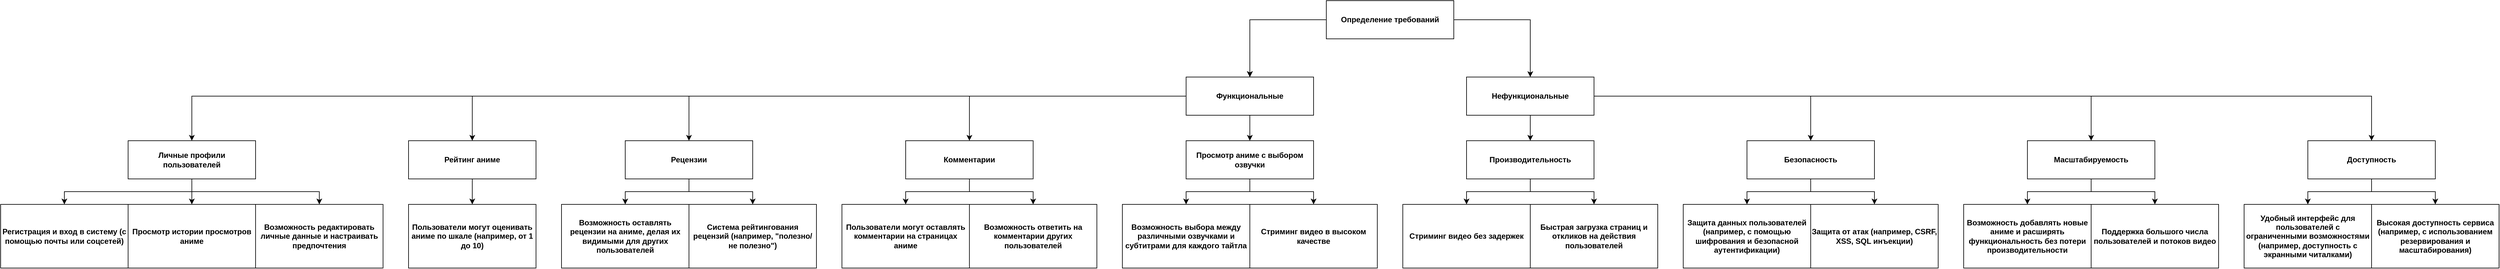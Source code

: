 <mxfile version="26.0.10" pages="4">
  <diagram name="Определение требований" id="rWBY_2yjCoAGiCw_jfHD">
    <mxGraphModel dx="4955" dy="3955" grid="1" gridSize="10" guides="1" tooltips="1" connect="1" arrows="1" fold="1" page="1" pageScale="1" pageWidth="4240" pageHeight="700" math="0" shadow="0">
      <root>
        <mxCell id="0" />
        <mxCell id="1" parent="0" />
        <mxCell id="eYH8kSeg6xLfm61nMpN8-3" value="" style="edgeStyle=orthogonalEdgeStyle;rounded=0;orthogonalLoop=1;jettySize=auto;html=1;fontStyle=1" edge="1" parent="1" source="eYH8kSeg6xLfm61nMpN8-1" target="eYH8kSeg6xLfm61nMpN8-2">
          <mxGeometry relative="1" as="geometry" />
        </mxCell>
        <mxCell id="eYH8kSeg6xLfm61nMpN8-4" value="" style="edgeStyle=orthogonalEdgeStyle;rounded=0;orthogonalLoop=1;jettySize=auto;html=1;fontStyle=1" edge="1" parent="1" source="eYH8kSeg6xLfm61nMpN8-1" target="eYH8kSeg6xLfm61nMpN8-2">
          <mxGeometry relative="1" as="geometry" />
        </mxCell>
        <mxCell id="eYH8kSeg6xLfm61nMpN8-5" value="" style="edgeStyle=orthogonalEdgeStyle;rounded=0;orthogonalLoop=1;jettySize=auto;html=1;fontStyle=1" edge="1" parent="1" source="eYH8kSeg6xLfm61nMpN8-1" target="eYH8kSeg6xLfm61nMpN8-2">
          <mxGeometry relative="1" as="geometry" />
        </mxCell>
        <mxCell id="eYH8kSeg6xLfm61nMpN8-7" style="edgeStyle=orthogonalEdgeStyle;rounded=0;orthogonalLoop=1;jettySize=auto;html=1;entryX=0.5;entryY=0;entryDx=0;entryDy=0;fontStyle=1" edge="1" parent="1" source="eYH8kSeg6xLfm61nMpN8-1" target="eYH8kSeg6xLfm61nMpN8-6">
          <mxGeometry relative="1" as="geometry" />
        </mxCell>
        <mxCell id="eYH8kSeg6xLfm61nMpN8-1" value="Определение требований" style="rounded=0;whiteSpace=wrap;html=1;fontStyle=1" vertex="1" parent="1">
          <mxGeometry x="2240" y="160" width="200" height="60" as="geometry" />
        </mxCell>
        <mxCell id="eYH8kSeg6xLfm61nMpN8-9" value="" style="edgeStyle=orthogonalEdgeStyle;rounded=0;orthogonalLoop=1;jettySize=auto;html=1;fontStyle=1" edge="1" parent="1" source="eYH8kSeg6xLfm61nMpN8-2" target="eYH8kSeg6xLfm61nMpN8-8">
          <mxGeometry relative="1" as="geometry" />
        </mxCell>
        <mxCell id="eYH8kSeg6xLfm61nMpN8-44" style="edgeStyle=orthogonalEdgeStyle;rounded=0;orthogonalLoop=1;jettySize=auto;html=1;entryX=0.5;entryY=0;entryDx=0;entryDy=0;fontStyle=1" edge="1" parent="1" source="eYH8kSeg6xLfm61nMpN8-2" target="eYH8kSeg6xLfm61nMpN8-26">
          <mxGeometry relative="1" as="geometry" />
        </mxCell>
        <mxCell id="eYH8kSeg6xLfm61nMpN8-45" style="edgeStyle=orthogonalEdgeStyle;rounded=0;orthogonalLoop=1;jettySize=auto;html=1;entryX=0.5;entryY=0;entryDx=0;entryDy=0;fontStyle=1" edge="1" parent="1" source="eYH8kSeg6xLfm61nMpN8-2" target="eYH8kSeg6xLfm61nMpN8-31">
          <mxGeometry relative="1" as="geometry" />
        </mxCell>
        <mxCell id="eYH8kSeg6xLfm61nMpN8-46" style="edgeStyle=orthogonalEdgeStyle;rounded=0;orthogonalLoop=1;jettySize=auto;html=1;entryX=0.5;entryY=0;entryDx=0;entryDy=0;fontStyle=1" edge="1" parent="1" source="eYH8kSeg6xLfm61nMpN8-2" target="eYH8kSeg6xLfm61nMpN8-36">
          <mxGeometry relative="1" as="geometry" />
        </mxCell>
        <mxCell id="eYH8kSeg6xLfm61nMpN8-47" style="edgeStyle=orthogonalEdgeStyle;rounded=0;orthogonalLoop=1;jettySize=auto;html=1;entryX=0.5;entryY=0;entryDx=0;entryDy=0;fontStyle=1" edge="1" parent="1" source="eYH8kSeg6xLfm61nMpN8-2" target="eYH8kSeg6xLfm61nMpN8-41">
          <mxGeometry relative="1" as="geometry" />
        </mxCell>
        <mxCell id="eYH8kSeg6xLfm61nMpN8-2" value="Функциональные" style="rounded=0;whiteSpace=wrap;html=1;fontStyle=1" vertex="1" parent="1">
          <mxGeometry x="2020" y="280" width="200" height="60" as="geometry" />
        </mxCell>
        <mxCell id="eYH8kSeg6xLfm61nMpN8-85" style="edgeStyle=orthogonalEdgeStyle;rounded=0;orthogonalLoop=1;jettySize=auto;html=1;entryX=0.5;entryY=0;entryDx=0;entryDy=0;fontStyle=1" edge="1" parent="1" source="eYH8kSeg6xLfm61nMpN8-6" target="eYH8kSeg6xLfm61nMpN8-57">
          <mxGeometry relative="1" as="geometry" />
        </mxCell>
        <mxCell id="eYH8kSeg6xLfm61nMpN8-86" style="edgeStyle=orthogonalEdgeStyle;rounded=0;orthogonalLoop=1;jettySize=auto;html=1;entryX=0.5;entryY=0;entryDx=0;entryDy=0;fontStyle=1" edge="1" parent="1" source="eYH8kSeg6xLfm61nMpN8-6" target="eYH8kSeg6xLfm61nMpN8-62">
          <mxGeometry relative="1" as="geometry" />
        </mxCell>
        <mxCell id="eYH8kSeg6xLfm61nMpN8-87" style="edgeStyle=orthogonalEdgeStyle;rounded=0;orthogonalLoop=1;jettySize=auto;html=1;entryX=0.5;entryY=0;entryDx=0;entryDy=0;fontStyle=1" edge="1" parent="1" source="eYH8kSeg6xLfm61nMpN8-6" target="eYH8kSeg6xLfm61nMpN8-77">
          <mxGeometry relative="1" as="geometry" />
        </mxCell>
        <mxCell id="eYH8kSeg6xLfm61nMpN8-88" style="edgeStyle=orthogonalEdgeStyle;rounded=0;orthogonalLoop=1;jettySize=auto;html=1;entryX=0.5;entryY=0;entryDx=0;entryDy=0;fontStyle=1" edge="1" parent="1" source="eYH8kSeg6xLfm61nMpN8-6" target="eYH8kSeg6xLfm61nMpN8-82">
          <mxGeometry relative="1" as="geometry" />
        </mxCell>
        <mxCell id="eYH8kSeg6xLfm61nMpN8-6" value="Нефункциональные" style="rounded=0;whiteSpace=wrap;html=1;fontStyle=1" vertex="1" parent="1">
          <mxGeometry x="2460" y="280" width="200" height="60" as="geometry" />
        </mxCell>
        <mxCell id="eYH8kSeg6xLfm61nMpN8-11" value="" style="edgeStyle=orthogonalEdgeStyle;rounded=0;orthogonalLoop=1;jettySize=auto;html=1;fontStyle=1" edge="1" parent="1" source="eYH8kSeg6xLfm61nMpN8-8" target="eYH8kSeg6xLfm61nMpN8-10">
          <mxGeometry relative="1" as="geometry" />
        </mxCell>
        <mxCell id="eYH8kSeg6xLfm61nMpN8-13" style="edgeStyle=orthogonalEdgeStyle;rounded=0;orthogonalLoop=1;jettySize=auto;html=1;entryX=0.5;entryY=0;entryDx=0;entryDy=0;fontStyle=1" edge="1" parent="1" source="eYH8kSeg6xLfm61nMpN8-8" target="eYH8kSeg6xLfm61nMpN8-12">
          <mxGeometry relative="1" as="geometry" />
        </mxCell>
        <mxCell id="eYH8kSeg6xLfm61nMpN8-8" value="Просмотр аниме с выбором озвучки" style="rounded=0;whiteSpace=wrap;html=1;fontStyle=1" vertex="1" parent="1">
          <mxGeometry x="2020" y="380" width="200" height="60" as="geometry" />
        </mxCell>
        <mxCell id="eYH8kSeg6xLfm61nMpN8-10" value="Возможность выбора между различными озвучками и субтитрами для каждого тайтла" style="rounded=0;whiteSpace=wrap;html=1;fontStyle=1" vertex="1" parent="1">
          <mxGeometry x="1920" y="480" width="200" height="100" as="geometry" />
        </mxCell>
        <mxCell id="eYH8kSeg6xLfm61nMpN8-12" value="Стриминг видео в высоком качестве" style="rounded=0;whiteSpace=wrap;html=1;fontStyle=1" vertex="1" parent="1">
          <mxGeometry x="2120" y="480" width="200" height="100" as="geometry" />
        </mxCell>
        <mxCell id="eYH8kSeg6xLfm61nMpN8-24" value="" style="edgeStyle=orthogonalEdgeStyle;rounded=0;orthogonalLoop=1;jettySize=auto;html=1;fontStyle=1" edge="1" parent="1" source="eYH8kSeg6xLfm61nMpN8-26" target="eYH8kSeg6xLfm61nMpN8-27">
          <mxGeometry relative="1" as="geometry" />
        </mxCell>
        <mxCell id="eYH8kSeg6xLfm61nMpN8-25" style="edgeStyle=orthogonalEdgeStyle;rounded=0;orthogonalLoop=1;jettySize=auto;html=1;entryX=0.5;entryY=0;entryDx=0;entryDy=0;fontStyle=1" edge="1" parent="1" source="eYH8kSeg6xLfm61nMpN8-26" target="eYH8kSeg6xLfm61nMpN8-28">
          <mxGeometry relative="1" as="geometry" />
        </mxCell>
        <mxCell id="eYH8kSeg6xLfm61nMpN8-26" value="Комментарии" style="rounded=0;whiteSpace=wrap;html=1;fontStyle=1" vertex="1" parent="1">
          <mxGeometry x="1580" y="380" width="200" height="60" as="geometry" />
        </mxCell>
        <mxCell id="eYH8kSeg6xLfm61nMpN8-27" value="Пользователи могут оставлять комментарии на страницах аниме" style="rounded=0;whiteSpace=wrap;html=1;fontStyle=1" vertex="1" parent="1">
          <mxGeometry x="1480" y="480" width="200" height="100" as="geometry" />
        </mxCell>
        <mxCell id="eYH8kSeg6xLfm61nMpN8-28" value="Возможность ответить на комментарии других пользователей" style="rounded=0;whiteSpace=wrap;html=1;fontStyle=1" vertex="1" parent="1">
          <mxGeometry x="1680" y="480" width="200" height="100" as="geometry" />
        </mxCell>
        <mxCell id="eYH8kSeg6xLfm61nMpN8-29" value="" style="edgeStyle=orthogonalEdgeStyle;rounded=0;orthogonalLoop=1;jettySize=auto;html=1;fontStyle=1" edge="1" parent="1" source="eYH8kSeg6xLfm61nMpN8-31" target="eYH8kSeg6xLfm61nMpN8-32">
          <mxGeometry relative="1" as="geometry" />
        </mxCell>
        <mxCell id="eYH8kSeg6xLfm61nMpN8-30" style="edgeStyle=orthogonalEdgeStyle;rounded=0;orthogonalLoop=1;jettySize=auto;html=1;entryX=0.5;entryY=0;entryDx=0;entryDy=0;fontStyle=1" edge="1" parent="1" source="eYH8kSeg6xLfm61nMpN8-31" target="eYH8kSeg6xLfm61nMpN8-33">
          <mxGeometry relative="1" as="geometry" />
        </mxCell>
        <mxCell id="eYH8kSeg6xLfm61nMpN8-31" value="Рецензии" style="rounded=0;whiteSpace=wrap;html=1;fontStyle=1" vertex="1" parent="1">
          <mxGeometry x="1140" y="380" width="200" height="60" as="geometry" />
        </mxCell>
        <mxCell id="eYH8kSeg6xLfm61nMpN8-32" value="Возможность оставлять рецензии на аниме, делая их видимыми для других пользователей" style="rounded=0;whiteSpace=wrap;html=1;fontStyle=1" vertex="1" parent="1">
          <mxGeometry x="1040" y="480" width="200" height="100" as="geometry" />
        </mxCell>
        <mxCell id="eYH8kSeg6xLfm61nMpN8-33" value="Система рейтингования рецензий (например, &quot;полезно/не полезно&quot;)" style="rounded=0;whiteSpace=wrap;html=1;fontStyle=1" vertex="1" parent="1">
          <mxGeometry x="1240" y="480" width="200" height="100" as="geometry" />
        </mxCell>
        <mxCell id="eYH8kSeg6xLfm61nMpN8-34" value="" style="edgeStyle=orthogonalEdgeStyle;rounded=0;orthogonalLoop=1;jettySize=auto;html=1;fontStyle=1" edge="1" parent="1" source="eYH8kSeg6xLfm61nMpN8-36" target="eYH8kSeg6xLfm61nMpN8-37">
          <mxGeometry relative="1" as="geometry" />
        </mxCell>
        <mxCell id="eYH8kSeg6xLfm61nMpN8-36" value="Рейтинг аниме" style="rounded=0;whiteSpace=wrap;html=1;fontStyle=1" vertex="1" parent="1">
          <mxGeometry x="800" y="380" width="200" height="60" as="geometry" />
        </mxCell>
        <mxCell id="eYH8kSeg6xLfm61nMpN8-37" value="Пользователи могут оценивать аниме по шкале (например, от 1 до 10)" style="rounded=0;whiteSpace=wrap;html=1;fontStyle=1" vertex="1" parent="1">
          <mxGeometry x="800" y="480" width="200" height="100" as="geometry" />
        </mxCell>
        <mxCell id="eYH8kSeg6xLfm61nMpN8-39" value="" style="edgeStyle=orthogonalEdgeStyle;rounded=0;orthogonalLoop=1;jettySize=auto;html=1;fontStyle=1" edge="1" parent="1" source="eYH8kSeg6xLfm61nMpN8-41" target="eYH8kSeg6xLfm61nMpN8-42">
          <mxGeometry relative="1" as="geometry" />
        </mxCell>
        <mxCell id="eYH8kSeg6xLfm61nMpN8-40" style="edgeStyle=orthogonalEdgeStyle;rounded=0;orthogonalLoop=1;jettySize=auto;html=1;entryX=0.5;entryY=0;entryDx=0;entryDy=0;fontStyle=1" edge="1" parent="1" source="eYH8kSeg6xLfm61nMpN8-41" target="eYH8kSeg6xLfm61nMpN8-43">
          <mxGeometry relative="1" as="geometry" />
        </mxCell>
        <mxCell id="eYH8kSeg6xLfm61nMpN8-49" style="edgeStyle=orthogonalEdgeStyle;rounded=0;orthogonalLoop=1;jettySize=auto;html=1;entryX=0.5;entryY=0;entryDx=0;entryDy=0;fontStyle=1" edge="1" parent="1" source="eYH8kSeg6xLfm61nMpN8-41" target="eYH8kSeg6xLfm61nMpN8-48">
          <mxGeometry relative="1" as="geometry" />
        </mxCell>
        <mxCell id="eYH8kSeg6xLfm61nMpN8-41" value="Личные профили пользователей" style="rounded=0;whiteSpace=wrap;html=1;fontStyle=1" vertex="1" parent="1">
          <mxGeometry x="360" y="380" width="200" height="60" as="geometry" />
        </mxCell>
        <mxCell id="eYH8kSeg6xLfm61nMpN8-42" value="Регистрация и вход в систему (с помощью почты или соцсетей)" style="rounded=0;whiteSpace=wrap;html=1;fontStyle=1" vertex="1" parent="1">
          <mxGeometry x="160" y="480" width="200" height="100" as="geometry" />
        </mxCell>
        <mxCell id="eYH8kSeg6xLfm61nMpN8-43" value="Просмотр истории просмотров аниме" style="rounded=0;whiteSpace=wrap;html=1;fontStyle=1" vertex="1" parent="1">
          <mxGeometry x="360" y="480" width="200" height="100" as="geometry" />
        </mxCell>
        <mxCell id="eYH8kSeg6xLfm61nMpN8-48" value="Возможность редактировать личные данные и настраивать предпочтения" style="rounded=0;whiteSpace=wrap;html=1;fontStyle=1" vertex="1" parent="1">
          <mxGeometry x="560" y="480" width="200" height="100" as="geometry" />
        </mxCell>
        <mxCell id="eYH8kSeg6xLfm61nMpN8-55" value="" style="edgeStyle=orthogonalEdgeStyle;rounded=0;orthogonalLoop=1;jettySize=auto;html=1;fontStyle=1" edge="1" parent="1" source="eYH8kSeg6xLfm61nMpN8-57" target="eYH8kSeg6xLfm61nMpN8-58">
          <mxGeometry relative="1" as="geometry" />
        </mxCell>
        <mxCell id="eYH8kSeg6xLfm61nMpN8-56" style="edgeStyle=orthogonalEdgeStyle;rounded=0;orthogonalLoop=1;jettySize=auto;html=1;entryX=0.5;entryY=0;entryDx=0;entryDy=0;fontStyle=1" edge="1" parent="1" source="eYH8kSeg6xLfm61nMpN8-57" target="eYH8kSeg6xLfm61nMpN8-59">
          <mxGeometry relative="1" as="geometry" />
        </mxCell>
        <mxCell id="eYH8kSeg6xLfm61nMpN8-57" value="&lt;span data-start=&quot;1115&quot; data-end=&quot;1137&quot;&gt;Производительность&lt;/span&gt;" style="rounded=0;whiteSpace=wrap;html=1;fontStyle=1" vertex="1" parent="1">
          <mxGeometry x="2460" y="380" width="200" height="60" as="geometry" />
        </mxCell>
        <mxCell id="eYH8kSeg6xLfm61nMpN8-58" value="Стриминг видео без задержек" style="rounded=0;whiteSpace=wrap;html=1;fontStyle=1" vertex="1" parent="1">
          <mxGeometry x="2360" y="480" width="200" height="100" as="geometry" />
        </mxCell>
        <mxCell id="eYH8kSeg6xLfm61nMpN8-59" value="Быстрая загрузка страниц и откликов на действия пользователей" style="rounded=0;whiteSpace=wrap;html=1;fontStyle=1" vertex="1" parent="1">
          <mxGeometry x="2560" y="480" width="200" height="100" as="geometry" />
        </mxCell>
        <mxCell id="eYH8kSeg6xLfm61nMpN8-60" value="" style="edgeStyle=orthogonalEdgeStyle;rounded=0;orthogonalLoop=1;jettySize=auto;html=1;fontStyle=1" edge="1" parent="1" source="eYH8kSeg6xLfm61nMpN8-62" target="eYH8kSeg6xLfm61nMpN8-63">
          <mxGeometry relative="1" as="geometry" />
        </mxCell>
        <mxCell id="eYH8kSeg6xLfm61nMpN8-61" style="edgeStyle=orthogonalEdgeStyle;rounded=0;orthogonalLoop=1;jettySize=auto;html=1;entryX=0.5;entryY=0;entryDx=0;entryDy=0;fontStyle=1" edge="1" parent="1" source="eYH8kSeg6xLfm61nMpN8-62" target="eYH8kSeg6xLfm61nMpN8-64">
          <mxGeometry relative="1" as="geometry" />
        </mxCell>
        <mxCell id="eYH8kSeg6xLfm61nMpN8-62" value="Безопасность" style="rounded=0;whiteSpace=wrap;html=1;fontStyle=1" vertex="1" parent="1">
          <mxGeometry x="2900" y="380" width="200" height="60" as="geometry" />
        </mxCell>
        <mxCell id="eYH8kSeg6xLfm61nMpN8-63" value="Защита данных пользователей (например, с помощью шифрования и безопасной аутентификации)" style="rounded=0;whiteSpace=wrap;html=1;fontStyle=1" vertex="1" parent="1">
          <mxGeometry x="2800" y="480" width="200" height="100" as="geometry" />
        </mxCell>
        <mxCell id="eYH8kSeg6xLfm61nMpN8-64" value="Защита от атак (например, CSRF, XSS, SQL инъекции)" style="rounded=0;whiteSpace=wrap;html=1;fontStyle=1" vertex="1" parent="1">
          <mxGeometry x="3000" y="480" width="200" height="100" as="geometry" />
        </mxCell>
        <mxCell id="eYH8kSeg6xLfm61nMpN8-75" value="" style="edgeStyle=orthogonalEdgeStyle;rounded=0;orthogonalLoop=1;jettySize=auto;html=1;fontStyle=1" edge="1" parent="1" source="eYH8kSeg6xLfm61nMpN8-77" target="eYH8kSeg6xLfm61nMpN8-78">
          <mxGeometry relative="1" as="geometry" />
        </mxCell>
        <mxCell id="eYH8kSeg6xLfm61nMpN8-76" style="edgeStyle=orthogonalEdgeStyle;rounded=0;orthogonalLoop=1;jettySize=auto;html=1;entryX=0.5;entryY=0;entryDx=0;entryDy=0;fontStyle=1" edge="1" parent="1" source="eYH8kSeg6xLfm61nMpN8-77" target="eYH8kSeg6xLfm61nMpN8-79">
          <mxGeometry relative="1" as="geometry" />
        </mxCell>
        <mxCell id="eYH8kSeg6xLfm61nMpN8-77" value="&lt;span data-start=&quot;1423&quot; data-end=&quot;1443&quot;&gt;Масштабируемость&lt;/span&gt;" style="rounded=0;whiteSpace=wrap;html=1;fontStyle=1" vertex="1" parent="1">
          <mxGeometry x="3340" y="380" width="200" height="60" as="geometry" />
        </mxCell>
        <mxCell id="eYH8kSeg6xLfm61nMpN8-78" value="Возможность добавлять новые аниме и расширять функциональность без потери производительности" style="rounded=0;whiteSpace=wrap;html=1;fontStyle=1" vertex="1" parent="1">
          <mxGeometry x="3240" y="480" width="200" height="100" as="geometry" />
        </mxCell>
        <mxCell id="eYH8kSeg6xLfm61nMpN8-79" value="Поддержка большого числа пользователей и потоков видео" style="rounded=0;whiteSpace=wrap;html=1;fontStyle=1" vertex="1" parent="1">
          <mxGeometry x="3440" y="480" width="200" height="100" as="geometry" />
        </mxCell>
        <mxCell id="eYH8kSeg6xLfm61nMpN8-80" value="" style="edgeStyle=orthogonalEdgeStyle;rounded=0;orthogonalLoop=1;jettySize=auto;html=1;fontStyle=1" edge="1" parent="1" source="eYH8kSeg6xLfm61nMpN8-82" target="eYH8kSeg6xLfm61nMpN8-83">
          <mxGeometry relative="1" as="geometry" />
        </mxCell>
        <mxCell id="eYH8kSeg6xLfm61nMpN8-81" style="edgeStyle=orthogonalEdgeStyle;rounded=0;orthogonalLoop=1;jettySize=auto;html=1;entryX=0.5;entryY=0;entryDx=0;entryDy=0;fontStyle=1" edge="1" parent="1" source="eYH8kSeg6xLfm61nMpN8-82" target="eYH8kSeg6xLfm61nMpN8-84">
          <mxGeometry relative="1" as="geometry" />
        </mxCell>
        <mxCell id="eYH8kSeg6xLfm61nMpN8-82" value="&lt;span data-end=&quot;1626&quot; data-start=&quot;1611&quot;&gt;Доступность&lt;/span&gt;" style="rounded=0;whiteSpace=wrap;html=1;fontStyle=1" vertex="1" parent="1">
          <mxGeometry x="3780" y="380" width="200" height="60" as="geometry" />
        </mxCell>
        <mxCell id="eYH8kSeg6xLfm61nMpN8-83" value="Удобный интерфейс для пользователей с ограниченными возможностями (например, доступность с экранными читалками)" style="rounded=0;whiteSpace=wrap;html=1;fontStyle=1" vertex="1" parent="1">
          <mxGeometry x="3680" y="480" width="200" height="100" as="geometry" />
        </mxCell>
        <mxCell id="eYH8kSeg6xLfm61nMpN8-84" value="Высокая доступность сервиса (например, с использованием резервирования и масштабирования)" style="rounded=0;whiteSpace=wrap;html=1;fontStyle=1" vertex="1" parent="1">
          <mxGeometry x="3880" y="480" width="200" height="100" as="geometry" />
        </mxCell>
      </root>
    </mxGraphModel>
  </diagram>
  <diagram id="yRdaNSNuRrL5UcgQHXpc" name="Определение требований">
    <mxGraphModel dx="2470" dy="2637" grid="1" gridSize="10" guides="1" tooltips="1" connect="1" arrows="1" fold="1" page="1" pageScale="1" pageWidth="1000" pageHeight="700" math="0" shadow="0">
      <root>
        <mxCell id="0" />
        <mxCell id="1" parent="0" />
        <mxCell id="2NCp1mW2VrDXHCrGjll7-1" style="edgeStyle=orthogonalEdgeStyle;rounded=0;orthogonalLoop=1;jettySize=auto;html=1;entryX=0.5;entryY=0;entryDx=0;entryDy=0;" edge="1" parent="1" source="2NCp1mW2VrDXHCrGjll7-6" target="2NCp1mW2VrDXHCrGjll7-14">
          <mxGeometry relative="1" as="geometry" />
        </mxCell>
        <mxCell id="2NCp1mW2VrDXHCrGjll7-2" style="edgeStyle=orthogonalEdgeStyle;rounded=0;orthogonalLoop=1;jettySize=auto;html=1;entryX=0.5;entryY=0;entryDx=0;entryDy=0;" edge="1" parent="1" source="2NCp1mW2VrDXHCrGjll7-6" target="2NCp1mW2VrDXHCrGjll7-8">
          <mxGeometry relative="1" as="geometry" />
        </mxCell>
        <mxCell id="2NCp1mW2VrDXHCrGjll7-3" style="edgeStyle=orthogonalEdgeStyle;rounded=0;orthogonalLoop=1;jettySize=auto;html=1;entryX=0.5;entryY=0;entryDx=0;entryDy=0;" edge="1" parent="1" source="2NCp1mW2VrDXHCrGjll7-6" target="2NCp1mW2VrDXHCrGjll7-10">
          <mxGeometry relative="1" as="geometry" />
        </mxCell>
        <mxCell id="2NCp1mW2VrDXHCrGjll7-4" style="edgeStyle=orthogonalEdgeStyle;rounded=0;orthogonalLoop=1;jettySize=auto;html=1;entryX=0.5;entryY=0;entryDx=0;entryDy=0;" edge="1" parent="1" source="2NCp1mW2VrDXHCrGjll7-6" target="2NCp1mW2VrDXHCrGjll7-12">
          <mxGeometry relative="1" as="geometry" />
        </mxCell>
        <mxCell id="2NCp1mW2VrDXHCrGjll7-5" style="edgeStyle=orthogonalEdgeStyle;rounded=0;orthogonalLoop=1;jettySize=auto;html=1;entryX=0.5;entryY=0;entryDx=0;entryDy=0;" edge="1" parent="1" source="2NCp1mW2VrDXHCrGjll7-6" target="2NCp1mW2VrDXHCrGjll7-16">
          <mxGeometry relative="1" as="geometry" />
        </mxCell>
        <mxCell id="2NCp1mW2VrDXHCrGjll7-6" value="&lt;div&gt;Технологии&lt;/div&gt;" style="rounded=0;whiteSpace=wrap;html=1;fontStyle=1" vertex="1" parent="1">
          <mxGeometry x="900" y="150" width="200" height="60" as="geometry" />
        </mxCell>
        <mxCell id="2NCp1mW2VrDXHCrGjll7-7" style="edgeStyle=orthogonalEdgeStyle;rounded=0;orthogonalLoop=1;jettySize=auto;html=1;entryX=0.5;entryY=0;entryDx=0;entryDy=0;" edge="1" parent="1" source="2NCp1mW2VrDXHCrGjll7-8" target="2NCp1mW2VrDXHCrGjll7-20">
          <mxGeometry relative="1" as="geometry" />
        </mxCell>
        <mxCell id="2NCp1mW2VrDXHCrGjll7-8" value="Frontend" style="rounded=0;whiteSpace=wrap;html=1;fontStyle=1" vertex="1" parent="1">
          <mxGeometry x="660" y="270" width="200" height="60" as="geometry" />
        </mxCell>
        <mxCell id="2NCp1mW2VrDXHCrGjll7-9" value="" style="edgeStyle=orthogonalEdgeStyle;rounded=0;orthogonalLoop=1;jettySize=auto;html=1;" edge="1" parent="1" source="2NCp1mW2VrDXHCrGjll7-10" target="2NCp1mW2VrDXHCrGjll7-22">
          <mxGeometry relative="1" as="geometry" />
        </mxCell>
        <mxCell id="2NCp1mW2VrDXHCrGjll7-10" value="Видеостриминг" style="rounded=0;whiteSpace=wrap;html=1;fontStyle=1" vertex="1" parent="1">
          <mxGeometry x="900" y="270" width="200" height="60" as="geometry" />
        </mxCell>
        <mxCell id="2NCp1mW2VrDXHCrGjll7-11" value="" style="edgeStyle=orthogonalEdgeStyle;rounded=0;orthogonalLoop=1;jettySize=auto;html=1;" edge="1" parent="1" source="2NCp1mW2VrDXHCrGjll7-12" target="2NCp1mW2VrDXHCrGjll7-25">
          <mxGeometry relative="1" as="geometry" />
        </mxCell>
        <mxCell id="2NCp1mW2VrDXHCrGjll7-12" value="Контейнеризация и оркестрация" style="rounded=0;whiteSpace=wrap;html=1;fontStyle=1" vertex="1" parent="1">
          <mxGeometry x="1140" y="270" width="200" height="60" as="geometry" />
        </mxCell>
        <mxCell id="2NCp1mW2VrDXHCrGjll7-13" style="edgeStyle=orthogonalEdgeStyle;rounded=0;orthogonalLoop=1;jettySize=auto;html=1;entryX=0.5;entryY=0;entryDx=0;entryDy=0;" edge="1" parent="1" source="2NCp1mW2VrDXHCrGjll7-14" target="2NCp1mW2VrDXHCrGjll7-17">
          <mxGeometry relative="1" as="geometry" />
        </mxCell>
        <mxCell id="2NCp1mW2VrDXHCrGjll7-14" value="Backend" style="rounded=0;whiteSpace=wrap;html=1;fontStyle=1" vertex="1" parent="1">
          <mxGeometry x="420" y="270" width="200" height="60" as="geometry" />
        </mxCell>
        <mxCell id="2NCp1mW2VrDXHCrGjll7-15" style="edgeStyle=orthogonalEdgeStyle;rounded=0;orthogonalLoop=1;jettySize=auto;html=1;entryX=0.5;entryY=0;entryDx=0;entryDy=0;" edge="1" parent="1" source="2NCp1mW2VrDXHCrGjll7-16" target="2NCp1mW2VrDXHCrGjll7-27">
          <mxGeometry relative="1" as="geometry" />
        </mxCell>
        <mxCell id="2NCp1mW2VrDXHCrGjll7-16" value="Хостинг" style="rounded=0;whiteSpace=wrap;html=1;fontStyle=1" vertex="1" parent="1">
          <mxGeometry x="1380" y="270" width="200" height="60" as="geometry" />
        </mxCell>
        <mxCell id="2NCp1mW2VrDXHCrGjll7-17" value="FastAPI" style="rounded=0;whiteSpace=wrap;html=1;fontStyle=1" vertex="1" parent="1">
          <mxGeometry x="420" y="370" width="200" height="60" as="geometry" />
        </mxCell>
        <mxCell id="2NCp1mW2VrDXHCrGjll7-18" value="PostgreSQL" style="rounded=0;whiteSpace=wrap;html=1;fontStyle=1" vertex="1" parent="1">
          <mxGeometry x="420" y="430" width="200" height="60" as="geometry" />
        </mxCell>
        <mxCell id="2NCp1mW2VrDXHCrGjll7-19" value="Redis" style="rounded=0;whiteSpace=wrap;html=1;fontStyle=1" vertex="1" parent="1">
          <mxGeometry x="420" y="490" width="200" height="60" as="geometry" />
        </mxCell>
        <mxCell id="2NCp1mW2VrDXHCrGjll7-20" value="React" style="rounded=0;whiteSpace=wrap;html=1;fontStyle=1" vertex="1" parent="1">
          <mxGeometry x="660" y="370" width="200" height="60" as="geometry" />
        </mxCell>
        <mxCell id="2NCp1mW2VrDXHCrGjll7-21" value="Next.js" style="rounded=0;whiteSpace=wrap;html=1;fontStyle=1" vertex="1" parent="1">
          <mxGeometry x="660" y="430" width="200" height="60" as="geometry" />
        </mxCell>
        <mxCell id="2NCp1mW2VrDXHCrGjll7-22" value="HLS/DASH" style="rounded=0;whiteSpace=wrap;html=1;fontStyle=1" vertex="1" parent="1">
          <mxGeometry x="900" y="370" width="200" height="60" as="geometry" />
        </mxCell>
        <mxCell id="2NCp1mW2VrDXHCrGjll7-23" value="FFmpeg" style="rounded=0;whiteSpace=wrap;html=1;fontStyle=1" vertex="1" parent="1">
          <mxGeometry x="900" y="430" width="200" height="60" as="geometry" />
        </mxCell>
        <mxCell id="2NCp1mW2VrDXHCrGjll7-24" value="Nginx" style="rounded=0;whiteSpace=wrap;html=1;fontStyle=1" vertex="1" parent="1">
          <mxGeometry x="900" y="490" width="200" height="60" as="geometry" />
        </mxCell>
        <mxCell id="2NCp1mW2VrDXHCrGjll7-25" value="Docker" style="rounded=0;whiteSpace=wrap;html=1;fontStyle=1" vertex="1" parent="1">
          <mxGeometry x="1140" y="370" width="200" height="60" as="geometry" />
        </mxCell>
        <mxCell id="2NCp1mW2VrDXHCrGjll7-26" value="Kubernetes" style="rounded=0;whiteSpace=wrap;html=1;fontStyle=1" vertex="1" parent="1">
          <mxGeometry x="1140" y="430" width="200" height="60" as="geometry" />
        </mxCell>
        <mxCell id="2NCp1mW2VrDXHCrGjll7-27" value="AWS/GCP" style="rounded=0;whiteSpace=wrap;html=1;fontStyle=1" vertex="1" parent="1">
          <mxGeometry x="1380" y="370" width="200" height="60" as="geometry" />
        </mxCell>
        <mxCell id="2NCp1mW2VrDXHCrGjll7-28" value="Heroku" style="rounded=0;whiteSpace=wrap;html=1;fontStyle=1" vertex="1" parent="1">
          <mxGeometry x="1380" y="430" width="200" height="60" as="geometry" />
        </mxCell>
      </root>
    </mxGraphModel>
  </diagram>
  <diagram id="l3D09-xo_AL5jPnpydnN" name="Архитектура БД">
    <mxGraphModel dx="1641" dy="1055" grid="1" gridSize="10" guides="1" tooltips="1" connect="1" arrows="1" fold="1" page="1" pageScale="1" pageWidth="827" pageHeight="583" math="0" shadow="0">
      <root>
        <mxCell id="0" />
        <mxCell id="1" parent="0" />
        <mxCell id="qM6A17iZVj2pGHW1MGjG-1" value="anime (аниме)" style="shape=table;startSize=30;container=1;collapsible=1;childLayout=tableLayout;fixedRows=1;rowLines=0;fontStyle=1;align=center;resizeLast=1;html=1;" vertex="1" parent="1">
          <mxGeometry x="40" y="810" width="400" height="270" as="geometry" />
        </mxCell>
        <mxCell id="qM6A17iZVj2pGHW1MGjG-2" value="" style="shape=tableRow;horizontal=0;startSize=0;swimlaneHead=0;swimlaneBody=0;fillColor=none;collapsible=0;dropTarget=0;points=[[0,0.5],[1,0.5]];portConstraint=eastwest;top=0;left=0;right=0;bottom=1;" vertex="1" parent="qM6A17iZVj2pGHW1MGjG-1">
          <mxGeometry y="30" width="400" height="30" as="geometry" />
        </mxCell>
        <mxCell id="qM6A17iZVj2pGHW1MGjG-3" value="PK" style="shape=partialRectangle;connectable=0;fillColor=none;top=0;left=0;bottom=0;right=0;fontStyle=1;overflow=hidden;whiteSpace=wrap;html=1;" vertex="1" parent="qM6A17iZVj2pGHW1MGjG-2">
          <mxGeometry width="30" height="30" as="geometry">
            <mxRectangle width="30" height="30" as="alternateBounds" />
          </mxGeometry>
        </mxCell>
        <mxCell id="qM6A17iZVj2pGHW1MGjG-4" value="id (int)" style="shape=partialRectangle;connectable=0;fillColor=none;top=0;left=0;bottom=0;right=0;align=left;spacingLeft=6;fontStyle=5;overflow=hidden;whiteSpace=wrap;html=1;" vertex="1" parent="qM6A17iZVj2pGHW1MGjG-2">
          <mxGeometry x="30" width="370" height="30" as="geometry">
            <mxRectangle width="370" height="30" as="alternateBounds" />
          </mxGeometry>
        </mxCell>
        <mxCell id="qM6A17iZVj2pGHW1MGjG-5" value="" style="shape=tableRow;horizontal=0;startSize=0;swimlaneHead=0;swimlaneBody=0;fillColor=none;collapsible=0;dropTarget=0;points=[[0,0.5],[1,0.5]];portConstraint=eastwest;top=0;left=0;right=0;bottom=0;" vertex="1" parent="qM6A17iZVj2pGHW1MGjG-1">
          <mxGeometry y="60" width="400" height="30" as="geometry" />
        </mxCell>
        <mxCell id="qM6A17iZVj2pGHW1MGjG-6" value="" style="shape=partialRectangle;connectable=0;fillColor=none;top=0;left=0;bottom=0;right=0;editable=1;overflow=hidden;whiteSpace=wrap;html=1;" vertex="1" parent="qM6A17iZVj2pGHW1MGjG-5">
          <mxGeometry width="30" height="30" as="geometry">
            <mxRectangle width="30" height="30" as="alternateBounds" />
          </mxGeometry>
        </mxCell>
        <mxCell id="qM6A17iZVj2pGHW1MGjG-7" value="title (varchar) [Название аниме]" style="shape=partialRectangle;connectable=0;fillColor=none;top=0;left=0;bottom=0;right=0;align=left;spacingLeft=6;overflow=hidden;whiteSpace=wrap;html=1;" vertex="1" parent="qM6A17iZVj2pGHW1MGjG-5">
          <mxGeometry x="30" width="370" height="30" as="geometry">
            <mxRectangle width="370" height="30" as="alternateBounds" />
          </mxGeometry>
        </mxCell>
        <mxCell id="qM6A17iZVj2pGHW1MGjG-8" value="" style="shape=tableRow;horizontal=0;startSize=0;swimlaneHead=0;swimlaneBody=0;fillColor=none;collapsible=0;dropTarget=0;points=[[0,0.5],[1,0.5]];portConstraint=eastwest;top=0;left=0;right=0;bottom=0;" vertex="1" parent="qM6A17iZVj2pGHW1MGjG-1">
          <mxGeometry y="90" width="400" height="30" as="geometry" />
        </mxCell>
        <mxCell id="qM6A17iZVj2pGHW1MGjG-9" value="" style="shape=partialRectangle;connectable=0;fillColor=none;top=0;left=0;bottom=0;right=0;editable=1;overflow=hidden;whiteSpace=wrap;html=1;" vertex="1" parent="qM6A17iZVj2pGHW1MGjG-8">
          <mxGeometry width="30" height="30" as="geometry">
            <mxRectangle width="30" height="30" as="alternateBounds" />
          </mxGeometry>
        </mxCell>
        <mxCell id="qM6A17iZVj2pGHW1MGjG-10" value="description (text) [Описание аниме]" style="shape=partialRectangle;connectable=0;fillColor=none;top=0;left=0;bottom=0;right=0;align=left;spacingLeft=6;overflow=hidden;whiteSpace=wrap;html=1;" vertex="1" parent="qM6A17iZVj2pGHW1MGjG-8">
          <mxGeometry x="30" width="370" height="30" as="geometry">
            <mxRectangle width="370" height="30" as="alternateBounds" />
          </mxGeometry>
        </mxCell>
        <mxCell id="qM6A17iZVj2pGHW1MGjG-11" value="" style="shape=tableRow;horizontal=0;startSize=0;swimlaneHead=0;swimlaneBody=0;fillColor=none;collapsible=0;dropTarget=0;points=[[0,0.5],[1,0.5]];portConstraint=eastwest;top=0;left=0;right=0;bottom=0;" vertex="1" parent="qM6A17iZVj2pGHW1MGjG-1">
          <mxGeometry y="120" width="400" height="30" as="geometry" />
        </mxCell>
        <mxCell id="qM6A17iZVj2pGHW1MGjG-12" value="" style="shape=partialRectangle;connectable=0;fillColor=none;top=0;left=0;bottom=0;right=0;editable=1;overflow=hidden;whiteSpace=wrap;html=1;" vertex="1" parent="qM6A17iZVj2pGHW1MGjG-11">
          <mxGeometry width="30" height="30" as="geometry">
            <mxRectangle width="30" height="30" as="alternateBounds" />
          </mxGeometry>
        </mxCell>
        <mxCell id="qM6A17iZVj2pGHW1MGjG-13" value="genre (varchar[]) [Жанры]" style="shape=partialRectangle;connectable=0;fillColor=none;top=0;left=0;bottom=0;right=0;align=left;spacingLeft=6;overflow=hidden;whiteSpace=wrap;html=1;" vertex="1" parent="qM6A17iZVj2pGHW1MGjG-11">
          <mxGeometry x="30" width="370" height="30" as="geometry">
            <mxRectangle width="370" height="30" as="alternateBounds" />
          </mxGeometry>
        </mxCell>
        <mxCell id="qM6A17iZVj2pGHW1MGjG-14" value="" style="shape=tableRow;horizontal=0;startSize=0;swimlaneHead=0;swimlaneBody=0;fillColor=none;collapsible=0;dropTarget=0;points=[[0,0.5],[1,0.5]];portConstraint=eastwest;top=0;left=0;right=0;bottom=0;" vertex="1" parent="qM6A17iZVj2pGHW1MGjG-1">
          <mxGeometry y="150" width="400" height="30" as="geometry" />
        </mxCell>
        <mxCell id="qM6A17iZVj2pGHW1MGjG-15" value="" style="shape=partialRectangle;connectable=0;fillColor=none;top=0;left=0;bottom=0;right=0;editable=1;overflow=hidden;whiteSpace=wrap;html=1;" vertex="1" parent="qM6A17iZVj2pGHW1MGjG-14">
          <mxGeometry width="30" height="30" as="geometry">
            <mxRectangle width="30" height="30" as="alternateBounds" />
          </mxGeometry>
        </mxCell>
        <mxCell id="qM6A17iZVj2pGHW1MGjG-16" value="release_date (date) [Дата релиза]" style="shape=partialRectangle;connectable=0;fillColor=none;top=0;left=0;bottom=0;right=0;align=left;spacingLeft=6;overflow=hidden;whiteSpace=wrap;html=1;" vertex="1" parent="qM6A17iZVj2pGHW1MGjG-14">
          <mxGeometry x="30" width="370" height="30" as="geometry">
            <mxRectangle width="370" height="30" as="alternateBounds" />
          </mxGeometry>
        </mxCell>
        <mxCell id="qM6A17iZVj2pGHW1MGjG-17" value="" style="shape=tableRow;horizontal=0;startSize=0;swimlaneHead=0;swimlaneBody=0;fillColor=none;collapsible=0;dropTarget=0;points=[[0,0.5],[1,0.5]];portConstraint=eastwest;top=0;left=0;right=0;bottom=0;" vertex="1" parent="qM6A17iZVj2pGHW1MGjG-1">
          <mxGeometry y="180" width="400" height="30" as="geometry" />
        </mxCell>
        <mxCell id="qM6A17iZVj2pGHW1MGjG-18" value="" style="shape=partialRectangle;connectable=0;fillColor=none;top=0;left=0;bottom=0;right=0;editable=1;overflow=hidden;whiteSpace=wrap;html=1;" vertex="1" parent="qM6A17iZVj2pGHW1MGjG-17">
          <mxGeometry width="30" height="30" as="geometry">
            <mxRectangle width="30" height="30" as="alternateBounds" />
          </mxGeometry>
        </mxCell>
        <mxCell id="qM6A17iZVj2pGHW1MGjG-19" value="rating (float) [Средний рейтинг]" style="shape=partialRectangle;connectable=0;fillColor=none;top=0;left=0;bottom=0;right=0;align=left;spacingLeft=6;overflow=hidden;whiteSpace=wrap;html=1;" vertex="1" parent="qM6A17iZVj2pGHW1MGjG-17">
          <mxGeometry x="30" width="370" height="30" as="geometry">
            <mxRectangle width="370" height="30" as="alternateBounds" />
          </mxGeometry>
        </mxCell>
        <mxCell id="qM6A17iZVj2pGHW1MGjG-20" value="" style="shape=tableRow;horizontal=0;startSize=0;swimlaneHead=0;swimlaneBody=0;fillColor=none;collapsible=0;dropTarget=0;points=[[0,0.5],[1,0.5]];portConstraint=eastwest;top=0;left=0;right=0;bottom=0;" vertex="1" parent="qM6A17iZVj2pGHW1MGjG-1">
          <mxGeometry y="210" width="400" height="30" as="geometry" />
        </mxCell>
        <mxCell id="qM6A17iZVj2pGHW1MGjG-21" value="" style="shape=partialRectangle;connectable=0;fillColor=none;top=0;left=0;bottom=0;right=0;editable=1;overflow=hidden;whiteSpace=wrap;html=1;" vertex="1" parent="qM6A17iZVj2pGHW1MGjG-20">
          <mxGeometry width="30" height="30" as="geometry">
            <mxRectangle width="30" height="30" as="alternateBounds" />
          </mxGeometry>
        </mxCell>
        <mxCell id="qM6A17iZVj2pGHW1MGjG-22" value="image_url (varchar) [Ссылка на изображение обложки]" style="shape=partialRectangle;connectable=0;fillColor=none;top=0;left=0;bottom=0;right=0;align=left;spacingLeft=6;overflow=hidden;whiteSpace=wrap;html=1;" vertex="1" parent="qM6A17iZVj2pGHW1MGjG-20">
          <mxGeometry x="30" width="370" height="30" as="geometry">
            <mxRectangle width="370" height="30" as="alternateBounds" />
          </mxGeometry>
        </mxCell>
        <mxCell id="qM6A17iZVj2pGHW1MGjG-23" value="" style="shape=tableRow;horizontal=0;startSize=0;swimlaneHead=0;swimlaneBody=0;fillColor=none;collapsible=0;dropTarget=0;points=[[0,0.5],[1,0.5]];portConstraint=eastwest;top=0;left=0;right=0;bottom=0;" vertex="1" parent="qM6A17iZVj2pGHW1MGjG-1">
          <mxGeometry y="240" width="400" height="30" as="geometry" />
        </mxCell>
        <mxCell id="qM6A17iZVj2pGHW1MGjG-24" value="" style="shape=partialRectangle;connectable=0;fillColor=none;top=0;left=0;bottom=0;right=0;editable=1;overflow=hidden;whiteSpace=wrap;html=1;" vertex="1" parent="qM6A17iZVj2pGHW1MGjG-23">
          <mxGeometry width="30" height="30" as="geometry">
            <mxRectangle width="30" height="30" as="alternateBounds" />
          </mxGeometry>
        </mxCell>
        <mxCell id="qM6A17iZVj2pGHW1MGjG-25" value="video_url (varchar) [Ссылка на видео (если это будет храниться в базе)]" style="shape=partialRectangle;connectable=0;fillColor=none;top=0;left=0;bottom=0;right=0;align=left;spacingLeft=6;overflow=hidden;whiteSpace=wrap;html=1;" vertex="1" parent="qM6A17iZVj2pGHW1MGjG-23">
          <mxGeometry x="30" width="370" height="30" as="geometry">
            <mxRectangle width="370" height="30" as="alternateBounds" />
          </mxGeometry>
        </mxCell>
        <mxCell id="qM6A17iZVj2pGHW1MGjG-51" value="users (пользователи)" style="shape=table;startSize=30;container=1;collapsible=1;childLayout=tableLayout;fixedRows=1;rowLines=0;fontStyle=1;align=center;resizeLast=1;html=1;" vertex="1" parent="1">
          <mxGeometry x="40" y="119" width="400" height="180" as="geometry" />
        </mxCell>
        <mxCell id="qM6A17iZVj2pGHW1MGjG-52" value="" style="shape=tableRow;horizontal=0;startSize=0;swimlaneHead=0;swimlaneBody=0;fillColor=none;collapsible=0;dropTarget=0;points=[[0,0.5],[1,0.5]];portConstraint=eastwest;top=0;left=0;right=0;bottom=1;" vertex="1" parent="qM6A17iZVj2pGHW1MGjG-51">
          <mxGeometry y="30" width="400" height="30" as="geometry" />
        </mxCell>
        <mxCell id="qM6A17iZVj2pGHW1MGjG-53" value="PK" style="shape=partialRectangle;connectable=0;fillColor=none;top=0;left=0;bottom=0;right=0;fontStyle=1;overflow=hidden;whiteSpace=wrap;html=1;" vertex="1" parent="qM6A17iZVj2pGHW1MGjG-52">
          <mxGeometry width="30" height="30" as="geometry">
            <mxRectangle width="30" height="30" as="alternateBounds" />
          </mxGeometry>
        </mxCell>
        <mxCell id="qM6A17iZVj2pGHW1MGjG-54" value="id (int)" style="shape=partialRectangle;connectable=0;fillColor=none;top=0;left=0;bottom=0;right=0;align=left;spacingLeft=6;fontStyle=5;overflow=hidden;whiteSpace=wrap;html=1;" vertex="1" parent="qM6A17iZVj2pGHW1MGjG-52">
          <mxGeometry x="30" width="370" height="30" as="geometry">
            <mxRectangle width="370" height="30" as="alternateBounds" />
          </mxGeometry>
        </mxCell>
        <mxCell id="qM6A17iZVj2pGHW1MGjG-55" value="" style="shape=tableRow;horizontal=0;startSize=0;swimlaneHead=0;swimlaneBody=0;fillColor=none;collapsible=0;dropTarget=0;points=[[0,0.5],[1,0.5]];portConstraint=eastwest;top=0;left=0;right=0;bottom=0;" vertex="1" parent="qM6A17iZVj2pGHW1MGjG-51">
          <mxGeometry y="60" width="400" height="30" as="geometry" />
        </mxCell>
        <mxCell id="qM6A17iZVj2pGHW1MGjG-56" value="" style="shape=partialRectangle;connectable=0;fillColor=none;top=0;left=0;bottom=0;right=0;editable=1;overflow=hidden;whiteSpace=wrap;html=1;" vertex="1" parent="qM6A17iZVj2pGHW1MGjG-55">
          <mxGeometry width="30" height="30" as="geometry">
            <mxRectangle width="30" height="30" as="alternateBounds" />
          </mxGeometry>
        </mxCell>
        <mxCell id="qM6A17iZVj2pGHW1MGjG-57" value="username (varchar) [Имя пользователя]" style="shape=partialRectangle;connectable=0;fillColor=none;top=0;left=0;bottom=0;right=0;align=left;spacingLeft=6;overflow=hidden;whiteSpace=wrap;html=1;" vertex="1" parent="qM6A17iZVj2pGHW1MGjG-55">
          <mxGeometry x="30" width="370" height="30" as="geometry">
            <mxRectangle width="370" height="30" as="alternateBounds" />
          </mxGeometry>
        </mxCell>
        <mxCell id="qM6A17iZVj2pGHW1MGjG-58" value="" style="shape=tableRow;horizontal=0;startSize=0;swimlaneHead=0;swimlaneBody=0;fillColor=none;collapsible=0;dropTarget=0;points=[[0,0.5],[1,0.5]];portConstraint=eastwest;top=0;left=0;right=0;bottom=0;" vertex="1" parent="qM6A17iZVj2pGHW1MGjG-51">
          <mxGeometry y="90" width="400" height="30" as="geometry" />
        </mxCell>
        <mxCell id="qM6A17iZVj2pGHW1MGjG-59" value="" style="shape=partialRectangle;connectable=0;fillColor=none;top=0;left=0;bottom=0;right=0;editable=1;overflow=hidden;whiteSpace=wrap;html=1;" vertex="1" parent="qM6A17iZVj2pGHW1MGjG-58">
          <mxGeometry width="30" height="30" as="geometry">
            <mxRectangle width="30" height="30" as="alternateBounds" />
          </mxGeometry>
        </mxCell>
        <mxCell id="qM6A17iZVj2pGHW1MGjG-60" value="email (varchar) [Электронная почта]" style="shape=partialRectangle;connectable=0;fillColor=none;top=0;left=0;bottom=0;right=0;align=left;spacingLeft=6;overflow=hidden;whiteSpace=wrap;html=1;" vertex="1" parent="qM6A17iZVj2pGHW1MGjG-58">
          <mxGeometry x="30" width="370" height="30" as="geometry">
            <mxRectangle width="370" height="30" as="alternateBounds" />
          </mxGeometry>
        </mxCell>
        <mxCell id="qM6A17iZVj2pGHW1MGjG-61" value="" style="shape=tableRow;horizontal=0;startSize=0;swimlaneHead=0;swimlaneBody=0;fillColor=none;collapsible=0;dropTarget=0;points=[[0,0.5],[1,0.5]];portConstraint=eastwest;top=0;left=0;right=0;bottom=0;" vertex="1" parent="qM6A17iZVj2pGHW1MGjG-51">
          <mxGeometry y="120" width="400" height="30" as="geometry" />
        </mxCell>
        <mxCell id="qM6A17iZVj2pGHW1MGjG-62" value="" style="shape=partialRectangle;connectable=0;fillColor=none;top=0;left=0;bottom=0;right=0;editable=1;overflow=hidden;whiteSpace=wrap;html=1;" vertex="1" parent="qM6A17iZVj2pGHW1MGjG-61">
          <mxGeometry width="30" height="30" as="geometry">
            <mxRectangle width="30" height="30" as="alternateBounds" />
          </mxGeometry>
        </mxCell>
        <mxCell id="qM6A17iZVj2pGHW1MGjG-63" value="password_hash (varchar) [Хэш пароля]" style="shape=partialRectangle;connectable=0;fillColor=none;top=0;left=0;bottom=0;right=0;align=left;spacingLeft=6;overflow=hidden;whiteSpace=wrap;html=1;" vertex="1" parent="qM6A17iZVj2pGHW1MGjG-61">
          <mxGeometry x="30" width="370" height="30" as="geometry">
            <mxRectangle width="370" height="30" as="alternateBounds" />
          </mxGeometry>
        </mxCell>
        <mxCell id="qM6A17iZVj2pGHW1MGjG-64" value="" style="shape=tableRow;horizontal=0;startSize=0;swimlaneHead=0;swimlaneBody=0;fillColor=none;collapsible=0;dropTarget=0;points=[[0,0.5],[1,0.5]];portConstraint=eastwest;top=0;left=0;right=0;bottom=0;" vertex="1" parent="qM6A17iZVj2pGHW1MGjG-51">
          <mxGeometry y="150" width="400" height="30" as="geometry" />
        </mxCell>
        <mxCell id="qM6A17iZVj2pGHW1MGjG-65" value="" style="shape=partialRectangle;connectable=0;fillColor=none;top=0;left=0;bottom=0;right=0;editable=1;overflow=hidden;whiteSpace=wrap;html=1;" vertex="1" parent="qM6A17iZVj2pGHW1MGjG-64">
          <mxGeometry width="30" height="30" as="geometry">
            <mxRectangle width="30" height="30" as="alternateBounds" />
          </mxGeometry>
        </mxCell>
        <mxCell id="qM6A17iZVj2pGHW1MGjG-66" value="profile_picture (varchar) [ URL изображения профиля]" style="shape=partialRectangle;connectable=0;fillColor=none;top=0;left=0;bottom=0;right=0;align=left;spacingLeft=6;overflow=hidden;whiteSpace=wrap;html=1;" vertex="1" parent="qM6A17iZVj2pGHW1MGjG-64">
          <mxGeometry x="30" width="370" height="30" as="geometry">
            <mxRectangle width="370" height="30" as="alternateBounds" />
          </mxGeometry>
        </mxCell>
        <mxCell id="qM6A17iZVj2pGHW1MGjG-82" value="comments (комментарии)" style="shape=table;startSize=30;container=1;collapsible=1;childLayout=tableLayout;fixedRows=1;rowLines=0;fontStyle=1;align=center;resizeLast=1;html=1;" vertex="1" parent="1">
          <mxGeometry x="600" y="460" width="400" height="180" as="geometry" />
        </mxCell>
        <mxCell id="qM6A17iZVj2pGHW1MGjG-83" value="" style="shape=tableRow;horizontal=0;startSize=0;swimlaneHead=0;swimlaneBody=0;fillColor=none;collapsible=0;dropTarget=0;points=[[0,0.5],[1,0.5]];portConstraint=eastwest;top=0;left=0;right=0;bottom=1;" vertex="1" parent="qM6A17iZVj2pGHW1MGjG-82">
          <mxGeometry y="30" width="400" height="30" as="geometry" />
        </mxCell>
        <mxCell id="qM6A17iZVj2pGHW1MGjG-84" value="PK" style="shape=partialRectangle;connectable=0;fillColor=none;top=0;left=0;bottom=0;right=0;fontStyle=1;overflow=hidden;whiteSpace=wrap;html=1;" vertex="1" parent="qM6A17iZVj2pGHW1MGjG-83">
          <mxGeometry width="30" height="30" as="geometry">
            <mxRectangle width="30" height="30" as="alternateBounds" />
          </mxGeometry>
        </mxCell>
        <mxCell id="qM6A17iZVj2pGHW1MGjG-85" value="id (int)" style="shape=partialRectangle;connectable=0;fillColor=none;top=0;left=0;bottom=0;right=0;align=left;spacingLeft=6;fontStyle=5;overflow=hidden;whiteSpace=wrap;html=1;" vertex="1" parent="qM6A17iZVj2pGHW1MGjG-83">
          <mxGeometry x="30" width="370" height="30" as="geometry">
            <mxRectangle width="370" height="30" as="alternateBounds" />
          </mxGeometry>
        </mxCell>
        <mxCell id="qM6A17iZVj2pGHW1MGjG-86" value="" style="shape=tableRow;horizontal=0;startSize=0;swimlaneHead=0;swimlaneBody=0;fillColor=none;collapsible=0;dropTarget=0;points=[[0,0.5],[1,0.5]];portConstraint=eastwest;top=0;left=0;right=0;bottom=0;" vertex="1" parent="qM6A17iZVj2pGHW1MGjG-82">
          <mxGeometry y="60" width="400" height="30" as="geometry" />
        </mxCell>
        <mxCell id="qM6A17iZVj2pGHW1MGjG-87" value="&lt;b&gt;FK&lt;/b&gt;" style="shape=partialRectangle;connectable=0;fillColor=none;top=0;left=0;bottom=0;right=0;editable=1;overflow=hidden;whiteSpace=wrap;html=1;strokeColor=default;" vertex="1" parent="qM6A17iZVj2pGHW1MGjG-86">
          <mxGeometry width="30" height="30" as="geometry">
            <mxRectangle width="30" height="30" as="alternateBounds" />
          </mxGeometry>
        </mxCell>
        <mxCell id="qM6A17iZVj2pGHW1MGjG-88" value="user_id (int) [ссылается на таблицу пользователей]" style="shape=partialRectangle;connectable=0;fillColor=none;top=0;left=0;bottom=0;right=0;align=left;spacingLeft=6;overflow=hidden;whiteSpace=wrap;html=1;" vertex="1" parent="qM6A17iZVj2pGHW1MGjG-86">
          <mxGeometry x="30" width="370" height="30" as="geometry">
            <mxRectangle width="370" height="30" as="alternateBounds" />
          </mxGeometry>
        </mxCell>
        <mxCell id="qM6A17iZVj2pGHW1MGjG-89" value="" style="shape=tableRow;horizontal=0;startSize=0;swimlaneHead=0;swimlaneBody=0;fillColor=none;collapsible=0;dropTarget=0;points=[[0,0.5],[1,0.5]];portConstraint=eastwest;top=0;left=0;right=0;bottom=0;" vertex="1" parent="qM6A17iZVj2pGHW1MGjG-82">
          <mxGeometry y="90" width="400" height="30" as="geometry" />
        </mxCell>
        <mxCell id="qM6A17iZVj2pGHW1MGjG-90" value="&lt;b&gt;FK&lt;/b&gt;" style="shape=partialRectangle;connectable=0;fillColor=none;top=0;left=0;bottom=0;right=0;editable=1;overflow=hidden;whiteSpace=wrap;html=1;strokeColor=default;" vertex="1" parent="qM6A17iZVj2pGHW1MGjG-89">
          <mxGeometry width="30" height="30" as="geometry">
            <mxRectangle width="30" height="30" as="alternateBounds" />
          </mxGeometry>
        </mxCell>
        <mxCell id="qM6A17iZVj2pGHW1MGjG-91" value="anime_id (int) [ссылается на таблицу аниме]" style="shape=partialRectangle;connectable=0;fillColor=none;top=0;left=0;bottom=0;right=0;align=left;spacingLeft=6;overflow=hidden;whiteSpace=wrap;html=1;" vertex="1" parent="qM6A17iZVj2pGHW1MGjG-89">
          <mxGeometry x="30" width="370" height="30" as="geometry">
            <mxRectangle width="370" height="30" as="alternateBounds" />
          </mxGeometry>
        </mxCell>
        <mxCell id="qM6A17iZVj2pGHW1MGjG-92" value="" style="shape=tableRow;horizontal=0;startSize=0;swimlaneHead=0;swimlaneBody=0;fillColor=none;collapsible=0;dropTarget=0;points=[[0,0.5],[1,0.5]];portConstraint=eastwest;top=0;left=0;right=0;bottom=0;" vertex="1" parent="qM6A17iZVj2pGHW1MGjG-82">
          <mxGeometry y="120" width="400" height="30" as="geometry" />
        </mxCell>
        <mxCell id="qM6A17iZVj2pGHW1MGjG-93" value="" style="shape=partialRectangle;connectable=0;fillColor=none;top=0;left=0;bottom=0;right=0;editable=1;overflow=hidden;whiteSpace=wrap;html=1;" vertex="1" parent="qM6A17iZVj2pGHW1MGjG-92">
          <mxGeometry width="30" height="30" as="geometry">
            <mxRectangle width="30" height="30" as="alternateBounds" />
          </mxGeometry>
        </mxCell>
        <mxCell id="qM6A17iZVj2pGHW1MGjG-94" value="content (text) [содержимое комментария]" style="shape=partialRectangle;connectable=0;fillColor=none;top=0;left=0;bottom=0;right=0;align=left;spacingLeft=6;overflow=hidden;whiteSpace=wrap;html=1;" vertex="1" parent="qM6A17iZVj2pGHW1MGjG-92">
          <mxGeometry x="30" width="370" height="30" as="geometry">
            <mxRectangle width="370" height="30" as="alternateBounds" />
          </mxGeometry>
        </mxCell>
        <mxCell id="qM6A17iZVj2pGHW1MGjG-95" value="" style="shape=tableRow;horizontal=0;startSize=0;swimlaneHead=0;swimlaneBody=0;fillColor=none;collapsible=0;dropTarget=0;points=[[0,0.5],[1,0.5]];portConstraint=eastwest;top=0;left=0;right=0;bottom=0;" vertex="1" parent="qM6A17iZVj2pGHW1MGjG-82">
          <mxGeometry y="150" width="400" height="30" as="geometry" />
        </mxCell>
        <mxCell id="qM6A17iZVj2pGHW1MGjG-96" value="" style="shape=partialRectangle;connectable=0;fillColor=none;top=0;left=0;bottom=0;right=0;editable=1;overflow=hidden;whiteSpace=wrap;html=1;" vertex="1" parent="qM6A17iZVj2pGHW1MGjG-95">
          <mxGeometry width="30" height="30" as="geometry">
            <mxRectangle width="30" height="30" as="alternateBounds" />
          </mxGeometry>
        </mxCell>
        <mxCell id="qM6A17iZVj2pGHW1MGjG-97" value="created_at (timestamp) [дата создания]" style="shape=partialRectangle;connectable=0;fillColor=none;top=0;left=0;bottom=0;right=0;align=left;spacingLeft=6;overflow=hidden;whiteSpace=wrap;html=1;" vertex="1" parent="qM6A17iZVj2pGHW1MGjG-95">
          <mxGeometry x="30" width="370" height="30" as="geometry">
            <mxRectangle width="370" height="30" as="alternateBounds" />
          </mxGeometry>
        </mxCell>
        <mxCell id="qM6A17iZVj2pGHW1MGjG-107" value="reviews (рецензии)" style="shape=table;startSize=30;container=1;collapsible=1;childLayout=tableLayout;fixedRows=1;rowLines=0;fontStyle=1;align=center;resizeLast=1;html=1;" vertex="1" parent="1">
          <mxGeometry x="600" y="665" width="400" height="210" as="geometry" />
        </mxCell>
        <mxCell id="qM6A17iZVj2pGHW1MGjG-108" value="" style="shape=tableRow;horizontal=0;startSize=0;swimlaneHead=0;swimlaneBody=0;fillColor=none;collapsible=0;dropTarget=0;points=[[0,0.5],[1,0.5]];portConstraint=eastwest;top=0;left=0;right=0;bottom=1;" vertex="1" parent="qM6A17iZVj2pGHW1MGjG-107">
          <mxGeometry y="30" width="400" height="30" as="geometry" />
        </mxCell>
        <mxCell id="qM6A17iZVj2pGHW1MGjG-109" value="PK" style="shape=partialRectangle;connectable=0;fillColor=none;top=0;left=0;bottom=0;right=0;fontStyle=1;overflow=hidden;whiteSpace=wrap;html=1;" vertex="1" parent="qM6A17iZVj2pGHW1MGjG-108">
          <mxGeometry width="30" height="30" as="geometry">
            <mxRectangle width="30" height="30" as="alternateBounds" />
          </mxGeometry>
        </mxCell>
        <mxCell id="qM6A17iZVj2pGHW1MGjG-110" value="id (int)" style="shape=partialRectangle;connectable=0;fillColor=none;top=0;left=0;bottom=0;right=0;align=left;spacingLeft=6;fontStyle=5;overflow=hidden;whiteSpace=wrap;html=1;" vertex="1" parent="qM6A17iZVj2pGHW1MGjG-108">
          <mxGeometry x="30" width="370" height="30" as="geometry">
            <mxRectangle width="370" height="30" as="alternateBounds" />
          </mxGeometry>
        </mxCell>
        <mxCell id="qM6A17iZVj2pGHW1MGjG-111" value="" style="shape=tableRow;horizontal=0;startSize=0;swimlaneHead=0;swimlaneBody=0;fillColor=none;collapsible=0;dropTarget=0;points=[[0,0.5],[1,0.5]];portConstraint=eastwest;top=0;left=0;right=0;bottom=0;" vertex="1" parent="qM6A17iZVj2pGHW1MGjG-107">
          <mxGeometry y="60" width="400" height="30" as="geometry" />
        </mxCell>
        <mxCell id="qM6A17iZVj2pGHW1MGjG-112" value="&lt;b&gt;FK&lt;/b&gt;" style="shape=partialRectangle;connectable=0;fillColor=none;top=0;left=0;bottom=0;right=0;editable=1;overflow=hidden;whiteSpace=wrap;html=1;strokeColor=default;" vertex="1" parent="qM6A17iZVj2pGHW1MGjG-111">
          <mxGeometry width="30" height="30" as="geometry">
            <mxRectangle width="30" height="30" as="alternateBounds" />
          </mxGeometry>
        </mxCell>
        <mxCell id="qM6A17iZVj2pGHW1MGjG-113" value="user_id (int) [ссылается на таблицу пользователей]" style="shape=partialRectangle;connectable=0;fillColor=none;top=0;left=0;bottom=0;right=0;align=left;spacingLeft=6;overflow=hidden;whiteSpace=wrap;html=1;" vertex="1" parent="qM6A17iZVj2pGHW1MGjG-111">
          <mxGeometry x="30" width="370" height="30" as="geometry">
            <mxRectangle width="370" height="30" as="alternateBounds" />
          </mxGeometry>
        </mxCell>
        <mxCell id="qM6A17iZVj2pGHW1MGjG-114" value="" style="shape=tableRow;horizontal=0;startSize=0;swimlaneHead=0;swimlaneBody=0;fillColor=none;collapsible=0;dropTarget=0;points=[[0,0.5],[1,0.5]];portConstraint=eastwest;top=0;left=0;right=0;bottom=0;" vertex="1" parent="qM6A17iZVj2pGHW1MGjG-107">
          <mxGeometry y="90" width="400" height="30" as="geometry" />
        </mxCell>
        <mxCell id="qM6A17iZVj2pGHW1MGjG-115" value="&lt;b&gt;FK&lt;/b&gt;" style="shape=partialRectangle;connectable=0;fillColor=none;top=0;left=0;bottom=0;right=0;editable=1;overflow=hidden;whiteSpace=wrap;html=1;strokeColor=default;" vertex="1" parent="qM6A17iZVj2pGHW1MGjG-114">
          <mxGeometry width="30" height="30" as="geometry">
            <mxRectangle width="30" height="30" as="alternateBounds" />
          </mxGeometry>
        </mxCell>
        <mxCell id="qM6A17iZVj2pGHW1MGjG-116" value="anime_id (int) [ссылается на таблицу аниме]" style="shape=partialRectangle;connectable=0;fillColor=none;top=0;left=0;bottom=0;right=0;align=left;spacingLeft=6;overflow=hidden;whiteSpace=wrap;html=1;" vertex="1" parent="qM6A17iZVj2pGHW1MGjG-114">
          <mxGeometry x="30" width="370" height="30" as="geometry">
            <mxRectangle width="370" height="30" as="alternateBounds" />
          </mxGeometry>
        </mxCell>
        <mxCell id="qM6A17iZVj2pGHW1MGjG-117" value="" style="shape=tableRow;horizontal=0;startSize=0;swimlaneHead=0;swimlaneBody=0;fillColor=none;collapsible=0;dropTarget=0;points=[[0,0.5],[1,0.5]];portConstraint=eastwest;top=0;left=0;right=0;bottom=0;" vertex="1" parent="qM6A17iZVj2pGHW1MGjG-107">
          <mxGeometry y="120" width="400" height="30" as="geometry" />
        </mxCell>
        <mxCell id="qM6A17iZVj2pGHW1MGjG-118" value="" style="shape=partialRectangle;connectable=0;fillColor=none;top=0;left=0;bottom=0;right=0;editable=1;overflow=hidden;whiteSpace=wrap;html=1;" vertex="1" parent="qM6A17iZVj2pGHW1MGjG-117">
          <mxGeometry width="30" height="30" as="geometry">
            <mxRectangle width="30" height="30" as="alternateBounds" />
          </mxGeometry>
        </mxCell>
        <mxCell id="qM6A17iZVj2pGHW1MGjG-119" value="rating (int) [оценка (полезное/не полезное)]" style="shape=partialRectangle;connectable=0;fillColor=none;top=0;left=0;bottom=0;right=0;align=left;spacingLeft=6;overflow=hidden;whiteSpace=wrap;html=1;" vertex="1" parent="qM6A17iZVj2pGHW1MGjG-117">
          <mxGeometry x="30" width="370" height="30" as="geometry">
            <mxRectangle width="370" height="30" as="alternateBounds" />
          </mxGeometry>
        </mxCell>
        <mxCell id="qM6A17iZVj2pGHW1MGjG-120" value="" style="shape=tableRow;horizontal=0;startSize=0;swimlaneHead=0;swimlaneBody=0;fillColor=none;collapsible=0;dropTarget=0;points=[[0,0.5],[1,0.5]];portConstraint=eastwest;top=0;left=0;right=0;bottom=0;" vertex="1" parent="qM6A17iZVj2pGHW1MGjG-107">
          <mxGeometry y="150" width="400" height="30" as="geometry" />
        </mxCell>
        <mxCell id="qM6A17iZVj2pGHW1MGjG-121" value="" style="shape=partialRectangle;connectable=0;fillColor=none;top=0;left=0;bottom=0;right=0;editable=1;overflow=hidden;whiteSpace=wrap;html=1;" vertex="1" parent="qM6A17iZVj2pGHW1MGjG-120">
          <mxGeometry width="30" height="30" as="geometry">
            <mxRectangle width="30" height="30" as="alternateBounds" />
          </mxGeometry>
        </mxCell>
        <mxCell id="qM6A17iZVj2pGHW1MGjG-122" value="content (text) [Содержание рецензии]" style="shape=partialRectangle;connectable=0;fillColor=none;top=0;left=0;bottom=0;right=0;align=left;spacingLeft=6;overflow=hidden;whiteSpace=wrap;html=1;" vertex="1" parent="qM6A17iZVj2pGHW1MGjG-120">
          <mxGeometry x="30" width="370" height="30" as="geometry">
            <mxRectangle width="370" height="30" as="alternateBounds" />
          </mxGeometry>
        </mxCell>
        <mxCell id="ahCoDG7zQPtnKamryI-0-50" value="" style="shape=tableRow;horizontal=0;startSize=0;swimlaneHead=0;swimlaneBody=0;fillColor=none;collapsible=0;dropTarget=0;points=[[0,0.5],[1,0.5]];portConstraint=eastwest;top=0;left=0;right=0;bottom=0;" vertex="1" parent="qM6A17iZVj2pGHW1MGjG-107">
          <mxGeometry y="180" width="400" height="30" as="geometry" />
        </mxCell>
        <mxCell id="ahCoDG7zQPtnKamryI-0-51" value="" style="shape=partialRectangle;connectable=0;fillColor=none;top=0;left=0;bottom=0;right=0;editable=1;overflow=hidden;whiteSpace=wrap;html=1;" vertex="1" parent="ahCoDG7zQPtnKamryI-0-50">
          <mxGeometry width="30" height="30" as="geometry">
            <mxRectangle width="30" height="30" as="alternateBounds" />
          </mxGeometry>
        </mxCell>
        <mxCell id="ahCoDG7zQPtnKamryI-0-52" value="created_at (timestamp) [дата создания]" style="shape=partialRectangle;connectable=0;fillColor=none;top=0;left=0;bottom=0;right=0;align=left;spacingLeft=6;overflow=hidden;whiteSpace=wrap;html=1;" vertex="1" parent="ahCoDG7zQPtnKamryI-0-50">
          <mxGeometry x="30" width="370" height="30" as="geometry">
            <mxRectangle width="370" height="30" as="alternateBounds" />
          </mxGeometry>
        </mxCell>
        <mxCell id="qM6A17iZVj2pGHW1MGjG-123" value="ratings (оценки)" style="shape=table;startSize=30;container=1;collapsible=1;childLayout=tableLayout;fixedRows=1;rowLines=0;fontStyle=1;align=center;resizeLast=1;html=1;" vertex="1" parent="1">
          <mxGeometry x="600" y="900" width="400" height="180" as="geometry" />
        </mxCell>
        <mxCell id="qM6A17iZVj2pGHW1MGjG-124" value="" style="shape=tableRow;horizontal=0;startSize=0;swimlaneHead=0;swimlaneBody=0;fillColor=none;collapsible=0;dropTarget=0;points=[[0,0.5],[1,0.5]];portConstraint=eastwest;top=0;left=0;right=0;bottom=1;" vertex="1" parent="qM6A17iZVj2pGHW1MGjG-123">
          <mxGeometry y="30" width="400" height="30" as="geometry" />
        </mxCell>
        <mxCell id="qM6A17iZVj2pGHW1MGjG-125" value="PK" style="shape=partialRectangle;connectable=0;fillColor=none;top=0;left=0;bottom=0;right=0;fontStyle=1;overflow=hidden;whiteSpace=wrap;html=1;" vertex="1" parent="qM6A17iZVj2pGHW1MGjG-124">
          <mxGeometry width="30" height="30" as="geometry">
            <mxRectangle width="30" height="30" as="alternateBounds" />
          </mxGeometry>
        </mxCell>
        <mxCell id="qM6A17iZVj2pGHW1MGjG-126" value="id (int)" style="shape=partialRectangle;connectable=0;fillColor=none;top=0;left=0;bottom=0;right=0;align=left;spacingLeft=6;fontStyle=5;overflow=hidden;whiteSpace=wrap;html=1;" vertex="1" parent="qM6A17iZVj2pGHW1MGjG-124">
          <mxGeometry x="30" width="370" height="30" as="geometry">
            <mxRectangle width="370" height="30" as="alternateBounds" />
          </mxGeometry>
        </mxCell>
        <mxCell id="qM6A17iZVj2pGHW1MGjG-127" value="" style="shape=tableRow;horizontal=0;startSize=0;swimlaneHead=0;swimlaneBody=0;fillColor=none;collapsible=0;dropTarget=0;points=[[0,0.5],[1,0.5]];portConstraint=eastwest;top=0;left=0;right=0;bottom=0;" vertex="1" parent="qM6A17iZVj2pGHW1MGjG-123">
          <mxGeometry y="60" width="400" height="30" as="geometry" />
        </mxCell>
        <mxCell id="qM6A17iZVj2pGHW1MGjG-128" value="&lt;b&gt;FK&lt;/b&gt;" style="shape=partialRectangle;connectable=0;fillColor=none;top=0;left=0;bottom=0;right=0;editable=1;overflow=hidden;whiteSpace=wrap;html=1;strokeColor=default;" vertex="1" parent="qM6A17iZVj2pGHW1MGjG-127">
          <mxGeometry width="30" height="30" as="geometry">
            <mxRectangle width="30" height="30" as="alternateBounds" />
          </mxGeometry>
        </mxCell>
        <mxCell id="qM6A17iZVj2pGHW1MGjG-129" value="user_id (int) [ссылается на таблицу пользователей]" style="shape=partialRectangle;connectable=0;fillColor=none;top=0;left=0;bottom=0;right=0;align=left;spacingLeft=6;overflow=hidden;whiteSpace=wrap;html=1;" vertex="1" parent="qM6A17iZVj2pGHW1MGjG-127">
          <mxGeometry x="30" width="370" height="30" as="geometry">
            <mxRectangle width="370" height="30" as="alternateBounds" />
          </mxGeometry>
        </mxCell>
        <mxCell id="qM6A17iZVj2pGHW1MGjG-130" value="" style="shape=tableRow;horizontal=0;startSize=0;swimlaneHead=0;swimlaneBody=0;fillColor=none;collapsible=0;dropTarget=0;points=[[0,0.5],[1,0.5]];portConstraint=eastwest;top=0;left=0;right=0;bottom=0;" vertex="1" parent="qM6A17iZVj2pGHW1MGjG-123">
          <mxGeometry y="90" width="400" height="30" as="geometry" />
        </mxCell>
        <mxCell id="qM6A17iZVj2pGHW1MGjG-131" value="&lt;b&gt;FK&lt;/b&gt;" style="shape=partialRectangle;connectable=0;fillColor=none;top=0;left=0;bottom=0;right=0;editable=1;overflow=hidden;whiteSpace=wrap;html=1;strokeColor=default;" vertex="1" parent="qM6A17iZVj2pGHW1MGjG-130">
          <mxGeometry width="30" height="30" as="geometry">
            <mxRectangle width="30" height="30" as="alternateBounds" />
          </mxGeometry>
        </mxCell>
        <mxCell id="qM6A17iZVj2pGHW1MGjG-132" value="anime_id (int) [ссылается на таблицу аниме]" style="shape=partialRectangle;connectable=0;fillColor=none;top=0;left=0;bottom=0;right=0;align=left;spacingLeft=6;overflow=hidden;whiteSpace=wrap;html=1;" vertex="1" parent="qM6A17iZVj2pGHW1MGjG-130">
          <mxGeometry x="30" width="370" height="30" as="geometry">
            <mxRectangle width="370" height="30" as="alternateBounds" />
          </mxGeometry>
        </mxCell>
        <mxCell id="qM6A17iZVj2pGHW1MGjG-133" value="" style="shape=tableRow;horizontal=0;startSize=0;swimlaneHead=0;swimlaneBody=0;fillColor=none;collapsible=0;dropTarget=0;points=[[0,0.5],[1,0.5]];portConstraint=eastwest;top=0;left=0;right=0;bottom=0;" vertex="1" parent="qM6A17iZVj2pGHW1MGjG-123">
          <mxGeometry y="120" width="400" height="30" as="geometry" />
        </mxCell>
        <mxCell id="qM6A17iZVj2pGHW1MGjG-134" value="" style="shape=partialRectangle;connectable=0;fillColor=none;top=0;left=0;bottom=0;right=0;editable=1;overflow=hidden;whiteSpace=wrap;html=1;" vertex="1" parent="qM6A17iZVj2pGHW1MGjG-133">
          <mxGeometry width="30" height="30" as="geometry">
            <mxRectangle width="30" height="30" as="alternateBounds" />
          </mxGeometry>
        </mxCell>
        <mxCell id="qM6A17iZVj2pGHW1MGjG-135" value="rating (int) [оценка]" style="shape=partialRectangle;connectable=0;fillColor=none;top=0;left=0;bottom=0;right=0;align=left;spacingLeft=6;overflow=hidden;whiteSpace=wrap;html=1;" vertex="1" parent="qM6A17iZVj2pGHW1MGjG-133">
          <mxGeometry x="30" width="370" height="30" as="geometry">
            <mxRectangle width="370" height="30" as="alternateBounds" />
          </mxGeometry>
        </mxCell>
        <mxCell id="ahCoDG7zQPtnKamryI-0-54" value="" style="shape=tableRow;horizontal=0;startSize=0;swimlaneHead=0;swimlaneBody=0;fillColor=none;collapsible=0;dropTarget=0;points=[[0,0.5],[1,0.5]];portConstraint=eastwest;top=0;left=0;right=0;bottom=0;" vertex="1" parent="qM6A17iZVj2pGHW1MGjG-123">
          <mxGeometry y="150" width="400" height="30" as="geometry" />
        </mxCell>
        <mxCell id="ahCoDG7zQPtnKamryI-0-55" value="" style="shape=partialRectangle;connectable=0;fillColor=none;top=0;left=0;bottom=0;right=0;editable=1;overflow=hidden;whiteSpace=wrap;html=1;" vertex="1" parent="ahCoDG7zQPtnKamryI-0-54">
          <mxGeometry width="30" height="30" as="geometry">
            <mxRectangle width="30" height="30" as="alternateBounds" />
          </mxGeometry>
        </mxCell>
        <mxCell id="ahCoDG7zQPtnKamryI-0-56" value="created_at (timestamp) [Дата и время выставления оценки)" style="shape=partialRectangle;connectable=0;fillColor=none;top=0;left=0;bottom=0;right=0;align=left;spacingLeft=6;overflow=hidden;whiteSpace=wrap;html=1;" vertex="1" parent="ahCoDG7zQPtnKamryI-0-54">
          <mxGeometry x="30" width="370" height="30" as="geometry">
            <mxRectangle width="370" height="30" as="alternateBounds" />
          </mxGeometry>
        </mxCell>
        <mxCell id="ahCoDG7zQPtnKamryI-0-2" value="favorites (избранное)" style="shape=table;startSize=30;container=1;collapsible=1;childLayout=tableLayout;fixedRows=1;rowLines=0;fontStyle=1;align=center;resizeLast=1;html=1;" vertex="1" parent="1">
          <mxGeometry x="600" y="119" width="400" height="150" as="geometry" />
        </mxCell>
        <mxCell id="ahCoDG7zQPtnKamryI-0-3" value="" style="shape=tableRow;horizontal=0;startSize=0;swimlaneHead=0;swimlaneBody=0;fillColor=none;collapsible=0;dropTarget=0;points=[[0,0.5],[1,0.5]];portConstraint=eastwest;top=0;left=0;right=0;bottom=1;" vertex="1" parent="ahCoDG7zQPtnKamryI-0-2">
          <mxGeometry y="30" width="400" height="30" as="geometry" />
        </mxCell>
        <mxCell id="ahCoDG7zQPtnKamryI-0-4" value="PK" style="shape=partialRectangle;connectable=0;fillColor=none;top=0;left=0;bottom=0;right=0;fontStyle=1;overflow=hidden;whiteSpace=wrap;html=1;" vertex="1" parent="ahCoDG7zQPtnKamryI-0-3">
          <mxGeometry width="30" height="30" as="geometry">
            <mxRectangle width="30" height="30" as="alternateBounds" />
          </mxGeometry>
        </mxCell>
        <mxCell id="ahCoDG7zQPtnKamryI-0-5" value="id (int)" style="shape=partialRectangle;connectable=0;fillColor=none;top=0;left=0;bottom=0;right=0;align=left;spacingLeft=6;fontStyle=5;overflow=hidden;whiteSpace=wrap;html=1;" vertex="1" parent="ahCoDG7zQPtnKamryI-0-3">
          <mxGeometry x="30" width="370" height="30" as="geometry">
            <mxRectangle width="370" height="30" as="alternateBounds" />
          </mxGeometry>
        </mxCell>
        <mxCell id="ahCoDG7zQPtnKamryI-0-6" value="" style="shape=tableRow;horizontal=0;startSize=0;swimlaneHead=0;swimlaneBody=0;fillColor=none;collapsible=0;dropTarget=0;points=[[0,0.5],[1,0.5]];portConstraint=eastwest;top=0;left=0;right=0;bottom=0;" vertex="1" parent="ahCoDG7zQPtnKamryI-0-2">
          <mxGeometry y="60" width="400" height="30" as="geometry" />
        </mxCell>
        <mxCell id="ahCoDG7zQPtnKamryI-0-7" value="&lt;b&gt;FK&lt;/b&gt;" style="shape=partialRectangle;connectable=0;fillColor=none;top=0;left=0;bottom=0;right=0;editable=1;overflow=hidden;whiteSpace=wrap;html=1;" vertex="1" parent="ahCoDG7zQPtnKamryI-0-6">
          <mxGeometry width="30" height="30" as="geometry">
            <mxRectangle width="30" height="30" as="alternateBounds" />
          </mxGeometry>
        </mxCell>
        <mxCell id="ahCoDG7zQPtnKamryI-0-8" value="user_id (int) [Идентификатор пользователя]" style="shape=partialRectangle;connectable=0;fillColor=none;top=0;left=0;bottom=0;right=0;align=left;spacingLeft=6;overflow=hidden;whiteSpace=wrap;html=1;" vertex="1" parent="ahCoDG7zQPtnKamryI-0-6">
          <mxGeometry x="30" width="370" height="30" as="geometry">
            <mxRectangle width="370" height="30" as="alternateBounds" />
          </mxGeometry>
        </mxCell>
        <mxCell id="ahCoDG7zQPtnKamryI-0-9" value="" style="shape=tableRow;horizontal=0;startSize=0;swimlaneHead=0;swimlaneBody=0;fillColor=none;collapsible=0;dropTarget=0;points=[[0,0.5],[1,0.5]];portConstraint=eastwest;top=0;left=0;right=0;bottom=0;" vertex="1" parent="ahCoDG7zQPtnKamryI-0-2">
          <mxGeometry y="90" width="400" height="30" as="geometry" />
        </mxCell>
        <mxCell id="ahCoDG7zQPtnKamryI-0-10" value="&lt;b&gt;FK&lt;/b&gt;" style="shape=partialRectangle;connectable=0;fillColor=none;top=0;left=0;bottom=0;right=0;editable=1;overflow=hidden;whiteSpace=wrap;html=1;" vertex="1" parent="ahCoDG7zQPtnKamryI-0-9">
          <mxGeometry width="30" height="30" as="geometry">
            <mxRectangle width="30" height="30" as="alternateBounds" />
          </mxGeometry>
        </mxCell>
        <mxCell id="ahCoDG7zQPtnKamryI-0-11" value="&lt;span data-end=&quot;1134&quot; data-start=&quot;1070&quot;&gt;anime_id (int) [Идентификатор аниме]&lt;/span&gt;" style="shape=partialRectangle;connectable=0;fillColor=none;top=0;left=0;bottom=0;right=0;align=left;spacingLeft=6;overflow=hidden;whiteSpace=wrap;html=1;" vertex="1" parent="ahCoDG7zQPtnKamryI-0-9">
          <mxGeometry x="30" width="370" height="30" as="geometry">
            <mxRectangle width="370" height="30" as="alternateBounds" />
          </mxGeometry>
        </mxCell>
        <mxCell id="ahCoDG7zQPtnKamryI-0-12" value="" style="shape=tableRow;horizontal=0;startSize=0;swimlaneHead=0;swimlaneBody=0;fillColor=none;collapsible=0;dropTarget=0;points=[[0,0.5],[1,0.5]];portConstraint=eastwest;top=0;left=0;right=0;bottom=0;" vertex="1" parent="ahCoDG7zQPtnKamryI-0-2">
          <mxGeometry y="120" width="400" height="30" as="geometry" />
        </mxCell>
        <mxCell id="ahCoDG7zQPtnKamryI-0-13" value="" style="shape=partialRectangle;connectable=0;fillColor=none;top=0;left=0;bottom=0;right=0;editable=1;overflow=hidden;whiteSpace=wrap;html=1;" vertex="1" parent="ahCoDG7zQPtnKamryI-0-12">
          <mxGeometry width="30" height="30" as="geometry">
            <mxRectangle width="30" height="30" as="alternateBounds" />
          </mxGeometry>
        </mxCell>
        <mxCell id="ahCoDG7zQPtnKamryI-0-14" value="added_at (timestamp) [Дата и время добавления аниме в избранное]" style="shape=partialRectangle;connectable=0;fillColor=none;top=0;left=0;bottom=0;right=0;align=left;spacingLeft=6;overflow=hidden;whiteSpace=wrap;html=1;" vertex="1" parent="ahCoDG7zQPtnKamryI-0-12">
          <mxGeometry x="30" width="370" height="30" as="geometry">
            <mxRectangle width="370" height="30" as="alternateBounds" />
          </mxGeometry>
        </mxCell>
        <mxCell id="ahCoDG7zQPtnKamryI-0-29" value="watch_history (история просмотра)" style="shape=table;startSize=30;container=1;collapsible=1;childLayout=tableLayout;fixedRows=1;rowLines=0;fontStyle=1;align=center;resizeLast=1;html=1;" vertex="1" parent="1">
          <mxGeometry x="600" y="292" width="400" height="150" as="geometry" />
        </mxCell>
        <mxCell id="ahCoDG7zQPtnKamryI-0-30" value="" style="shape=tableRow;horizontal=0;startSize=0;swimlaneHead=0;swimlaneBody=0;fillColor=none;collapsible=0;dropTarget=0;points=[[0,0.5],[1,0.5]];portConstraint=eastwest;top=0;left=0;right=0;bottom=1;" vertex="1" parent="ahCoDG7zQPtnKamryI-0-29">
          <mxGeometry y="30" width="400" height="30" as="geometry" />
        </mxCell>
        <mxCell id="ahCoDG7zQPtnKamryI-0-31" value="PK" style="shape=partialRectangle;connectable=0;fillColor=none;top=0;left=0;bottom=0;right=0;fontStyle=1;overflow=hidden;whiteSpace=wrap;html=1;" vertex="1" parent="ahCoDG7zQPtnKamryI-0-30">
          <mxGeometry width="30" height="30" as="geometry">
            <mxRectangle width="30" height="30" as="alternateBounds" />
          </mxGeometry>
        </mxCell>
        <mxCell id="ahCoDG7zQPtnKamryI-0-32" value="id (int)" style="shape=partialRectangle;connectable=0;fillColor=none;top=0;left=0;bottom=0;right=0;align=left;spacingLeft=6;fontStyle=5;overflow=hidden;whiteSpace=wrap;html=1;" vertex="1" parent="ahCoDG7zQPtnKamryI-0-30">
          <mxGeometry x="30" width="370" height="30" as="geometry">
            <mxRectangle width="370" height="30" as="alternateBounds" />
          </mxGeometry>
        </mxCell>
        <mxCell id="ahCoDG7zQPtnKamryI-0-33" value="" style="shape=tableRow;horizontal=0;startSize=0;swimlaneHead=0;swimlaneBody=0;fillColor=none;collapsible=0;dropTarget=0;points=[[0,0.5],[1,0.5]];portConstraint=eastwest;top=0;left=0;right=0;bottom=0;" vertex="1" parent="ahCoDG7zQPtnKamryI-0-29">
          <mxGeometry y="60" width="400" height="30" as="geometry" />
        </mxCell>
        <mxCell id="ahCoDG7zQPtnKamryI-0-34" value="&lt;b&gt;FK&lt;/b&gt;" style="shape=partialRectangle;connectable=0;fillColor=none;top=0;left=0;bottom=0;right=0;editable=1;overflow=hidden;whiteSpace=wrap;html=1;" vertex="1" parent="ahCoDG7zQPtnKamryI-0-33">
          <mxGeometry width="30" height="30" as="geometry">
            <mxRectangle width="30" height="30" as="alternateBounds" />
          </mxGeometry>
        </mxCell>
        <mxCell id="ahCoDG7zQPtnKamryI-0-35" value="user_id (int) [Идентификатор пользователя]" style="shape=partialRectangle;connectable=0;fillColor=none;top=0;left=0;bottom=0;right=0;align=left;spacingLeft=6;overflow=hidden;whiteSpace=wrap;html=1;" vertex="1" parent="ahCoDG7zQPtnKamryI-0-33">
          <mxGeometry x="30" width="370" height="30" as="geometry">
            <mxRectangle width="370" height="30" as="alternateBounds" />
          </mxGeometry>
        </mxCell>
        <mxCell id="ahCoDG7zQPtnKamryI-0-36" value="" style="shape=tableRow;horizontal=0;startSize=0;swimlaneHead=0;swimlaneBody=0;fillColor=none;collapsible=0;dropTarget=0;points=[[0,0.5],[1,0.5]];portConstraint=eastwest;top=0;left=0;right=0;bottom=0;" vertex="1" parent="ahCoDG7zQPtnKamryI-0-29">
          <mxGeometry y="90" width="400" height="30" as="geometry" />
        </mxCell>
        <mxCell id="ahCoDG7zQPtnKamryI-0-37" value="&lt;b&gt;FK&lt;/b&gt;" style="shape=partialRectangle;connectable=0;fillColor=none;top=0;left=0;bottom=0;right=0;editable=1;overflow=hidden;whiteSpace=wrap;html=1;" vertex="1" parent="ahCoDG7zQPtnKamryI-0-36">
          <mxGeometry width="30" height="30" as="geometry">
            <mxRectangle width="30" height="30" as="alternateBounds" />
          </mxGeometry>
        </mxCell>
        <mxCell id="ahCoDG7zQPtnKamryI-0-38" value="&lt;span data-end=&quot;1134&quot; data-start=&quot;1070&quot;&gt;anime_id (int) [Идентификатор аниме]&lt;/span&gt;" style="shape=partialRectangle;connectable=0;fillColor=none;top=0;left=0;bottom=0;right=0;align=left;spacingLeft=6;overflow=hidden;whiteSpace=wrap;html=1;" vertex="1" parent="ahCoDG7zQPtnKamryI-0-36">
          <mxGeometry x="30" width="370" height="30" as="geometry">
            <mxRectangle width="370" height="30" as="alternateBounds" />
          </mxGeometry>
        </mxCell>
        <mxCell id="ahCoDG7zQPtnKamryI-0-39" value="" style="shape=tableRow;horizontal=0;startSize=0;swimlaneHead=0;swimlaneBody=0;fillColor=none;collapsible=0;dropTarget=0;points=[[0,0.5],[1,0.5]];portConstraint=eastwest;top=0;left=0;right=0;bottom=0;" vertex="1" parent="ahCoDG7zQPtnKamryI-0-29">
          <mxGeometry y="120" width="400" height="30" as="geometry" />
        </mxCell>
        <mxCell id="ahCoDG7zQPtnKamryI-0-40" value="" style="shape=partialRectangle;connectable=0;fillColor=none;top=0;left=0;bottom=0;right=0;editable=1;overflow=hidden;whiteSpace=wrap;html=1;" vertex="1" parent="ahCoDG7zQPtnKamryI-0-39">
          <mxGeometry width="30" height="30" as="geometry">
            <mxRectangle width="30" height="30" as="alternateBounds" />
          </mxGeometry>
        </mxCell>
        <mxCell id="ahCoDG7zQPtnKamryI-0-41" value="&lt;span data-end=&quot;1491&quot; data-start=&quot;1434&quot;&gt;watched_at (timestamp) [Дата и время просмотра аниме]&lt;/span&gt;" style="shape=partialRectangle;connectable=0;fillColor=none;top=0;left=0;bottom=0;right=0;align=left;spacingLeft=6;overflow=hidden;whiteSpace=wrap;html=1;" vertex="1" parent="ahCoDG7zQPtnKamryI-0-39">
          <mxGeometry x="30" width="370" height="30" as="geometry">
            <mxRectangle width="370" height="30" as="alternateBounds" />
          </mxGeometry>
        </mxCell>
        <mxCell id="ahCoDG7zQPtnKamryI-0-45" style="edgeStyle=orthogonalEdgeStyle;rounded=0;orthogonalLoop=1;jettySize=auto;html=1;entryX=0;entryY=0.5;entryDx=0;entryDy=0;" edge="1" parent="1" source="qM6A17iZVj2pGHW1MGjG-52" target="ahCoDG7zQPtnKamryI-0-6">
          <mxGeometry relative="1" as="geometry">
            <Array as="points">
              <mxPoint x="580" y="164" />
              <mxPoint x="580" y="194" />
            </Array>
          </mxGeometry>
        </mxCell>
        <mxCell id="ahCoDG7zQPtnKamryI-0-48" style="edgeStyle=orthogonalEdgeStyle;rounded=0;orthogonalLoop=1;jettySize=auto;html=1;entryX=0;entryY=0.5;entryDx=0;entryDy=0;" edge="1" parent="1" source="qM6A17iZVj2pGHW1MGjG-52" target="ahCoDG7zQPtnKamryI-0-33">
          <mxGeometry relative="1" as="geometry">
            <Array as="points">
              <mxPoint x="580" y="164" />
              <mxPoint x="580" y="367" />
            </Array>
          </mxGeometry>
        </mxCell>
        <mxCell id="ahCoDG7zQPtnKamryI-0-49" style="edgeStyle=orthogonalEdgeStyle;rounded=0;orthogonalLoop=1;jettySize=auto;html=1;entryX=0;entryY=0.5;entryDx=0;entryDy=0;" edge="1" parent="1" source="qM6A17iZVj2pGHW1MGjG-52" target="qM6A17iZVj2pGHW1MGjG-86">
          <mxGeometry relative="1" as="geometry">
            <Array as="points">
              <mxPoint x="580" y="164" />
              <mxPoint x="580" y="535" />
            </Array>
          </mxGeometry>
        </mxCell>
        <mxCell id="ahCoDG7zQPtnKamryI-0-53" style="edgeStyle=orthogonalEdgeStyle;rounded=0;orthogonalLoop=1;jettySize=auto;html=1;entryX=0;entryY=0.5;entryDx=0;entryDy=0;" edge="1" parent="1" source="qM6A17iZVj2pGHW1MGjG-52" target="qM6A17iZVj2pGHW1MGjG-108">
          <mxGeometry relative="1" as="geometry">
            <Array as="points">
              <mxPoint x="580" y="164" />
              <mxPoint x="580" y="710" />
            </Array>
          </mxGeometry>
        </mxCell>
        <mxCell id="ahCoDG7zQPtnKamryI-0-58" style="edgeStyle=orthogonalEdgeStyle;rounded=0;orthogonalLoop=1;jettySize=auto;html=1;entryX=0;entryY=0.5;entryDx=0;entryDy=0;" edge="1" parent="1" source="qM6A17iZVj2pGHW1MGjG-52" target="qM6A17iZVj2pGHW1MGjG-127">
          <mxGeometry relative="1" as="geometry">
            <Array as="points">
              <mxPoint x="580" y="164" />
              <mxPoint x="580" y="975" />
            </Array>
          </mxGeometry>
        </mxCell>
        <mxCell id="ahCoDG7zQPtnKamryI-0-60" style="edgeStyle=orthogonalEdgeStyle;rounded=0;orthogonalLoop=1;jettySize=auto;html=1;entryX=0;entryY=0.5;entryDx=0;entryDy=0;" edge="1" parent="1" source="qM6A17iZVj2pGHW1MGjG-2" target="qM6A17iZVj2pGHW1MGjG-130">
          <mxGeometry relative="1" as="geometry">
            <Array as="points">
              <mxPoint x="450" y="855" />
              <mxPoint x="450" y="1005" />
            </Array>
          </mxGeometry>
        </mxCell>
        <mxCell id="ahCoDG7zQPtnKamryI-0-61" style="edgeStyle=orthogonalEdgeStyle;rounded=0;orthogonalLoop=1;jettySize=auto;html=1;entryX=0;entryY=0.5;entryDx=0;entryDy=0;" edge="1" parent="1" source="qM6A17iZVj2pGHW1MGjG-2" target="qM6A17iZVj2pGHW1MGjG-114">
          <mxGeometry relative="1" as="geometry">
            <Array as="points">
              <mxPoint x="450" y="855" />
              <mxPoint x="450" y="770" />
            </Array>
          </mxGeometry>
        </mxCell>
        <mxCell id="ahCoDG7zQPtnKamryI-0-62" style="edgeStyle=orthogonalEdgeStyle;rounded=0;orthogonalLoop=1;jettySize=auto;html=1;entryX=0;entryY=0.5;entryDx=0;entryDy=0;" edge="1" parent="1" source="qM6A17iZVj2pGHW1MGjG-2" target="qM6A17iZVj2pGHW1MGjG-89">
          <mxGeometry relative="1" as="geometry">
            <Array as="points">
              <mxPoint x="450" y="855" />
              <mxPoint x="450" y="565" />
            </Array>
          </mxGeometry>
        </mxCell>
        <mxCell id="ahCoDG7zQPtnKamryI-0-63" style="edgeStyle=orthogonalEdgeStyle;rounded=0;orthogonalLoop=1;jettySize=auto;html=1;entryX=0;entryY=0.5;entryDx=0;entryDy=0;" edge="1" parent="1" source="qM6A17iZVj2pGHW1MGjG-2" target="ahCoDG7zQPtnKamryI-0-36">
          <mxGeometry relative="1" as="geometry">
            <Array as="points">
              <mxPoint x="450" y="855" />
              <mxPoint x="450" y="397" />
            </Array>
          </mxGeometry>
        </mxCell>
        <mxCell id="ahCoDG7zQPtnKamryI-0-67" style="edgeStyle=orthogonalEdgeStyle;rounded=0;orthogonalLoop=1;jettySize=auto;html=1;entryX=0;entryY=0.5;entryDx=0;entryDy=0;" edge="1" parent="1" source="qM6A17iZVj2pGHW1MGjG-2" target="ahCoDG7zQPtnKamryI-0-9">
          <mxGeometry relative="1" as="geometry">
            <Array as="points">
              <mxPoint x="450" y="855" />
              <mxPoint x="450" y="224" />
            </Array>
          </mxGeometry>
        </mxCell>
      </root>
    </mxGraphModel>
  </diagram>
  <diagram id="a8kVXBsWHKhCnYUKs1-N" name="Архитектура системы">
    <mxGraphModel dx="12790" dy="7920" grid="1" gridSize="10" guides="1" tooltips="1" connect="1" arrows="1" fold="1" page="1" pageScale="1" pageWidth="4600" pageHeight="800" math="0" shadow="0">
      <root>
        <mxCell id="0" />
        <mxCell id="1" parent="0" />
        <mxCell id="xmB7NiDM_RJ8t_n51XXA-3" value="" style="edgeStyle=orthogonalEdgeStyle;rounded=0;orthogonalLoop=1;jettySize=auto;html=1;fontStyle=1" edge="1" parent="1" source="xmB7NiDM_RJ8t_n51XXA-1" target="xmB7NiDM_RJ8t_n51XXA-2">
          <mxGeometry relative="1" as="geometry" />
        </mxCell>
        <mxCell id="xmB7NiDM_RJ8t_n51XXA-1" value="&lt;span&gt;Backend API (FastAPI)&lt;/span&gt;" style="rounded=0;whiteSpace=wrap;html=1;fontStyle=1" vertex="1" parent="1">
          <mxGeometry x="499" y="78" width="170" height="90" as="geometry" />
        </mxCell>
        <mxCell id="xmB7NiDM_RJ8t_n51XXA-5" value="" style="edgeStyle=orthogonalEdgeStyle;rounded=0;orthogonalLoop=1;jettySize=auto;html=1;fontStyle=1" edge="1" parent="1" source="xmB7NiDM_RJ8t_n51XXA-2" target="xmB7NiDM_RJ8t_n51XXA-4">
          <mxGeometry relative="1" as="geometry" />
        </mxCell>
        <mxCell id="xmB7NiDM_RJ8t_n51XXA-13" style="edgeStyle=orthogonalEdgeStyle;rounded=0;orthogonalLoop=1;jettySize=auto;html=1;entryX=0.5;entryY=0;entryDx=0;entryDy=0;fontStyle=1" edge="1" parent="1" source="xmB7NiDM_RJ8t_n51XXA-2" target="xmB7NiDM_RJ8t_n51XXA-12">
          <mxGeometry relative="1" as="geometry" />
        </mxCell>
        <mxCell id="xmB7NiDM_RJ8t_n51XXA-20" style="edgeStyle=orthogonalEdgeStyle;rounded=0;orthogonalLoop=1;jettySize=auto;html=1;entryX=0.5;entryY=0;entryDx=0;entryDy=0;fontStyle=1" edge="1" parent="1" source="xmB7NiDM_RJ8t_n51XXA-2" target="xmB7NiDM_RJ8t_n51XXA-19">
          <mxGeometry relative="1" as="geometry" />
        </mxCell>
        <mxCell id="xmB7NiDM_RJ8t_n51XXA-25" style="edgeStyle=orthogonalEdgeStyle;rounded=0;orthogonalLoop=1;jettySize=auto;html=1;entryX=0.5;entryY=0;entryDx=0;entryDy=0;fontStyle=1" edge="1" parent="1" source="xmB7NiDM_RJ8t_n51XXA-2" target="xmB7NiDM_RJ8t_n51XXA-24">
          <mxGeometry relative="1" as="geometry" />
        </mxCell>
        <mxCell id="xmB7NiDM_RJ8t_n51XXA-31" style="edgeStyle=orthogonalEdgeStyle;rounded=0;orthogonalLoop=1;jettySize=auto;html=1;entryX=0.5;entryY=0;entryDx=0;entryDy=0;fontStyle=1" edge="1" parent="1" source="xmB7NiDM_RJ8t_n51XXA-2" target="xmB7NiDM_RJ8t_n51XXA-29">
          <mxGeometry relative="1" as="geometry" />
        </mxCell>
        <mxCell id="xmB7NiDM_RJ8t_n51XXA-2" value="&lt;span&gt;Микросервисы&lt;/span&gt;" style="rounded=0;whiteSpace=wrap;html=1;fontStyle=1" vertex="1" parent="1">
          <mxGeometry x="499" y="218" width="170" height="90" as="geometry" />
        </mxCell>
        <mxCell id="xmB7NiDM_RJ8t_n51XXA-7" value="" style="edgeStyle=orthogonalEdgeStyle;rounded=0;orthogonalLoop=1;jettySize=auto;html=1;fontStyle=1" edge="1" parent="1" source="xmB7NiDM_RJ8t_n51XXA-4" target="xmB7NiDM_RJ8t_n51XXA-6">
          <mxGeometry relative="1" as="geometry" />
        </mxCell>
        <mxCell id="xmB7NiDM_RJ8t_n51XXA-4" value="&lt;span&gt;Сервис пользователей (Users Service)&lt;/span&gt;" style="rounded=0;whiteSpace=wrap;html=1;fontStyle=1" vertex="1" parent="1">
          <mxGeometry x="289" y="348" width="170" height="90" as="geometry" />
        </mxCell>
        <mxCell id="xmB7NiDM_RJ8t_n51XXA-6" value="&lt;div&gt;&lt;span&gt;Регистрация, авторизация и управление профилями&lt;/span&gt;&lt;/div&gt;" style="rounded=0;whiteSpace=wrap;html=1;fontStyle=1" vertex="1" parent="1">
          <mxGeometry x="289" y="478" width="170" height="90" as="geometry" />
        </mxCell>
        <mxCell id="xmB7NiDM_RJ8t_n51XXA-8" value="&lt;span&gt;Интеграция с &lt;span data-start=&quot;741&quot; data-end=&quot;748&quot;&gt;JWT&lt;/span&gt; для аутентификации и авторизации пользователей&lt;/span&gt;" style="rounded=0;whiteSpace=wrap;html=1;fontStyle=1" vertex="1" parent="1">
          <mxGeometry x="289" y="568" width="170" height="90" as="geometry" />
        </mxCell>
        <mxCell id="xmB7NiDM_RJ8t_n51XXA-10" value="&lt;span&gt;Оценки аниме и история просмотров (в базе данных как JSON)&lt;/span&gt;" style="rounded=0;whiteSpace=wrap;html=1;fontStyle=1" vertex="1" parent="1">
          <mxGeometry x="289" y="658" width="170" height="90" as="geometry" />
        </mxCell>
        <mxCell id="xmB7NiDM_RJ8t_n51XXA-15" value="" style="edgeStyle=orthogonalEdgeStyle;rounded=0;orthogonalLoop=1;jettySize=auto;html=1;fontStyle=1" edge="1" parent="1" source="xmB7NiDM_RJ8t_n51XXA-12" target="xmB7NiDM_RJ8t_n51XXA-14">
          <mxGeometry relative="1" as="geometry" />
        </mxCell>
        <mxCell id="xmB7NiDM_RJ8t_n51XXA-12" value="&lt;strong data-start=&quot;866&quot; data-end=&quot;898&quot;&gt;Сервис аниме (Anime Service)&lt;/strong&gt;" style="rounded=0;whiteSpace=wrap;html=1;fontStyle=1" vertex="1" parent="1">
          <mxGeometry x="79" y="348" width="170" height="90" as="geometry" />
        </mxCell>
        <mxCell id="xmB7NiDM_RJ8t_n51XXA-14" value="&lt;span&gt;Обработка запросов на получение информации об аниме (например, через фильтрацию, поиск по жанрам, рейтингам)&lt;/span&gt;" style="rounded=0;whiteSpace=wrap;html=1;fontStyle=1" vertex="1" parent="1">
          <mxGeometry x="79" y="478" width="170" height="90" as="geometry" />
        </mxCell>
        <mxCell id="xmB7NiDM_RJ8t_n51XXA-18" value="&lt;span&gt;Работа с внешними API (например, AniList, MyAnimeList, Shikimori) для получения актуальной информации о тайтлах&lt;/span&gt;" style="rounded=0;whiteSpace=wrap;html=1;fontStyle=1" vertex="1" parent="1">
          <mxGeometry x="79" y="568" width="170" height="90" as="geometry" />
        </mxCell>
        <mxCell id="xmB7NiDM_RJ8t_n51XXA-22" style="edgeStyle=orthogonalEdgeStyle;rounded=0;orthogonalLoop=1;jettySize=auto;html=1;entryX=0.5;entryY=0;entryDx=0;entryDy=0;fontStyle=1" edge="1" parent="1" source="xmB7NiDM_RJ8t_n51XXA-19" target="xmB7NiDM_RJ8t_n51XXA-21">
          <mxGeometry relative="1" as="geometry" />
        </mxCell>
        <mxCell id="xmB7NiDM_RJ8t_n51XXA-19" value="&lt;strong data-start=&quot;1137&quot; data-end=&quot;1179&quot;&gt;Сервис комментариев (Comments Service)&lt;/strong&gt;" style="rounded=0;whiteSpace=wrap;html=1;fontStyle=1" vertex="1" parent="1">
          <mxGeometry x="499" y="348" width="170" height="90" as="geometry" />
        </mxCell>
        <mxCell id="xmB7NiDM_RJ8t_n51XXA-21" value="&lt;div&gt;&lt;span&gt;Добавление и отображение комментариев пользователей под аниме&lt;/span&gt;&lt;/div&gt;" style="rounded=0;whiteSpace=wrap;html=1;fontStyle=1" vertex="1" parent="1">
          <mxGeometry x="499" y="478" width="170" height="90" as="geometry" />
        </mxCell>
        <mxCell id="xmB7NiDM_RJ8t_n51XXA-23" value="&lt;span&gt;Обработка запросов для добавления новых комментариев, получения комментариев для конкретного аниме&lt;/span&gt;" style="rounded=0;whiteSpace=wrap;html=1;fontStyle=1" vertex="1" parent="1">
          <mxGeometry x="499" y="568" width="170" height="90" as="geometry" />
        </mxCell>
        <mxCell id="xmB7NiDM_RJ8t_n51XXA-27" style="edgeStyle=orthogonalEdgeStyle;rounded=0;orthogonalLoop=1;jettySize=auto;html=1;entryX=0.5;entryY=0;entryDx=0;entryDy=0;fontStyle=1" edge="1" parent="1" source="xmB7NiDM_RJ8t_n51XXA-24" target="xmB7NiDM_RJ8t_n51XXA-26">
          <mxGeometry relative="1" as="geometry" />
        </mxCell>
        <mxCell id="xmB7NiDM_RJ8t_n51XXA-24" value="&lt;span&gt;Сервис рецензий (Reviews Service)&lt;/span&gt;" style="rounded=0;whiteSpace=wrap;html=1;fontStyle=1" vertex="1" parent="1">
          <mxGeometry x="709" y="348" width="170" height="90" as="geometry" />
        </mxCell>
        <mxCell id="xmB7NiDM_RJ8t_n51XXA-26" value="&lt;span&gt;Создание, редактирование и удаление рецензий&lt;/span&gt;" style="rounded=0;whiteSpace=wrap;html=1;fontStyle=1" vertex="1" parent="1">
          <mxGeometry x="709" y="478" width="170" height="90" as="geometry" />
        </mxCell>
        <mxCell id="xmB7NiDM_RJ8t_n51XXA-28" value="&lt;span&gt;Отображение рецензий пользователей&lt;/span&gt;" style="rounded=0;whiteSpace=wrap;html=1;fontStyle=1" vertex="1" parent="1">
          <mxGeometry x="709" y="568" width="170" height="90" as="geometry" />
        </mxCell>
        <mxCell id="xmB7NiDM_RJ8t_n51XXA-34" style="edgeStyle=orthogonalEdgeStyle;rounded=0;orthogonalLoop=1;jettySize=auto;html=1;entryX=0.5;entryY=0;entryDx=0;entryDy=0;fontStyle=1" edge="1" parent="1" source="xmB7NiDM_RJ8t_n51XXA-29" target="xmB7NiDM_RJ8t_n51XXA-32">
          <mxGeometry relative="1" as="geometry" />
        </mxCell>
        <mxCell id="xmB7NiDM_RJ8t_n51XXA-29" value="&lt;span&gt;&lt;span data-start=&quot;1493&quot; data-end=&quot;1531&quot;&gt;Сервис рейтингов (Ratings Service)&lt;/span&gt;&lt;/span&gt;" style="rounded=0;whiteSpace=wrap;html=1;fontStyle=1" vertex="1" parent="1">
          <mxGeometry x="919" y="348" width="170" height="90" as="geometry" />
        </mxCell>
        <mxCell id="xmB7NiDM_RJ8t_n51XXA-32" value="&lt;span&gt;Оценка аниме пользователями&lt;/span&gt;" style="rounded=0;whiteSpace=wrap;html=1;fontStyle=1" vertex="1" parent="1">
          <mxGeometry x="919" y="478" width="170" height="90" as="geometry" />
        </mxCell>
        <mxCell id="xmB7NiDM_RJ8t_n51XXA-33" value="&lt;span&gt;Получение средней оценки аниме на основе отзывов&lt;/span&gt;" style="rounded=0;whiteSpace=wrap;html=1;fontStyle=1" vertex="1" parent="1">
          <mxGeometry x="919" y="568" width="170" height="90" as="geometry" />
        </mxCell>
        <mxCell id="uBLJ5kw97setjBf3rAFm-24" style="edgeStyle=orthogonalEdgeStyle;rounded=0;orthogonalLoop=1;jettySize=auto;html=1;entryX=0.5;entryY=0;entryDx=0;entryDy=0;fontStyle=1" edge="1" parent="1" source="Jy_ewAFSmAXHC0OPQqv8-2" target="Jy_ewAFSmAXHC0OPQqv8-19">
          <mxGeometry relative="1" as="geometry" />
        </mxCell>
        <mxCell id="uBLJ5kw97setjBf3rAFm-25" style="edgeStyle=orthogonalEdgeStyle;rounded=0;orthogonalLoop=1;jettySize=auto;html=1;entryX=0.5;entryY=0;entryDx=0;entryDy=0;fontStyle=1" edge="1" parent="1" source="Jy_ewAFSmAXHC0OPQqv8-2" target="Jy_ewAFSmAXHC0OPQqv8-10">
          <mxGeometry relative="1" as="geometry" />
        </mxCell>
        <mxCell id="uBLJ5kw97setjBf3rAFm-26" style="edgeStyle=orthogonalEdgeStyle;rounded=0;orthogonalLoop=1;jettySize=auto;html=1;entryX=0.5;entryY=0;entryDx=0;entryDy=0;fontStyle=1" edge="1" parent="1" source="Jy_ewAFSmAXHC0OPQqv8-2" target="Jy_ewAFSmAXHC0OPQqv8-15">
          <mxGeometry relative="1" as="geometry" />
        </mxCell>
        <mxCell id="uBLJ5kw97setjBf3rAFm-27" style="edgeStyle=orthogonalEdgeStyle;rounded=0;orthogonalLoop=1;jettySize=auto;html=1;entryX=0.5;entryY=0;entryDx=0;entryDy=0;fontStyle=1" edge="1" parent="1" source="Jy_ewAFSmAXHC0OPQqv8-2" target="Jy_ewAFSmAXHC0OPQqv8-23">
          <mxGeometry relative="1" as="geometry" />
        </mxCell>
        <mxCell id="uBLJ5kw97setjBf3rAFm-28" style="edgeStyle=orthogonalEdgeStyle;rounded=0;orthogonalLoop=1;jettySize=auto;html=1;entryX=0.5;entryY=0;entryDx=0;entryDy=0;fontStyle=1" edge="1" parent="1" source="Jy_ewAFSmAXHC0OPQqv8-2" target="Jy_ewAFSmAXHC0OPQqv8-27">
          <mxGeometry relative="1" as="geometry" />
        </mxCell>
        <mxCell id="Jy_ewAFSmAXHC0OPQqv8-2" value="&lt;span&gt;База данных (PostgreSQL)&lt;/span&gt;" style="rounded=0;whiteSpace=wrap;html=1;fontStyle=1" vertex="1" parent="1">
          <mxGeometry x="1610" y="218" width="170" height="90" as="geometry" />
        </mxCell>
        <mxCell id="Jy_ewAFSmAXHC0OPQqv8-9" value="" style="edgeStyle=orthogonalEdgeStyle;rounded=0;orthogonalLoop=1;jettySize=auto;html=1;fontStyle=1" edge="1" parent="1" source="Jy_ewAFSmAXHC0OPQqv8-10" target="Jy_ewAFSmAXHC0OPQqv8-11">
          <mxGeometry relative="1" as="geometry" />
        </mxCell>
        <mxCell id="Jy_ewAFSmAXHC0OPQqv8-10" value="Аниме (anime)" style="rounded=0;whiteSpace=wrap;html=1;fontStyle=1" vertex="1" parent="1">
          <mxGeometry x="1400" y="348" width="170" height="90" as="geometry" />
        </mxCell>
        <mxCell id="Jy_ewAFSmAXHC0OPQqv8-11" value="информация о тайтлах" style="rounded=0;whiteSpace=wrap;html=1;fontStyle=1" vertex="1" parent="1">
          <mxGeometry x="1400" y="478" width="170" height="90" as="geometry" />
        </mxCell>
        <mxCell id="Jy_ewAFSmAXHC0OPQqv8-14" value="" style="edgeStyle=orthogonalEdgeStyle;rounded=0;orthogonalLoop=1;jettySize=auto;html=1;fontStyle=1" edge="1" parent="1" source="Jy_ewAFSmAXHC0OPQqv8-15" target="Jy_ewAFSmAXHC0OPQqv8-16">
          <mxGeometry relative="1" as="geometry" />
        </mxCell>
        <mxCell id="Jy_ewAFSmAXHC0OPQqv8-15" value="&lt;strong data-start=&quot;1821&quot; data-end=&quot;1845&quot;&gt;Пользователи (users)&lt;/strong&gt;" style="rounded=0;whiteSpace=wrap;html=1;fontStyle=1" vertex="1" parent="1">
          <mxGeometry x="1190" y="348" width="170" height="90" as="geometry" />
        </mxCell>
        <mxCell id="Jy_ewAFSmAXHC0OPQqv8-16" value="хранение данных о пользователях" style="rounded=0;whiteSpace=wrap;html=1;fontStyle=1" vertex="1" parent="1">
          <mxGeometry x="1190" y="478" width="170" height="90" as="geometry" />
        </mxCell>
        <mxCell id="Jy_ewAFSmAXHC0OPQqv8-18" style="edgeStyle=orthogonalEdgeStyle;rounded=0;orthogonalLoop=1;jettySize=auto;html=1;entryX=0.5;entryY=0;entryDx=0;entryDy=0;fontStyle=1" edge="1" parent="1" source="Jy_ewAFSmAXHC0OPQqv8-19" target="Jy_ewAFSmAXHC0OPQqv8-20">
          <mxGeometry relative="1" as="geometry" />
        </mxCell>
        <mxCell id="Jy_ewAFSmAXHC0OPQqv8-19" value="&lt;strong data-start=&quot;1927&quot; data-end=&quot;1953&quot;&gt;Комментарии (comments)&lt;/strong&gt;" style="rounded=0;whiteSpace=wrap;html=1;fontStyle=1" vertex="1" parent="1">
          <mxGeometry x="1610" y="348" width="170" height="90" as="geometry" />
        </mxCell>
        <mxCell id="Jy_ewAFSmAXHC0OPQqv8-20" value="текстовые комментарии под аниме" style="rounded=0;whiteSpace=wrap;html=1;fontStyle=1" vertex="1" parent="1">
          <mxGeometry x="1610" y="478" width="170" height="90" as="geometry" />
        </mxCell>
        <mxCell id="Jy_ewAFSmAXHC0OPQqv8-22" style="edgeStyle=orthogonalEdgeStyle;rounded=0;orthogonalLoop=1;jettySize=auto;html=1;entryX=0.5;entryY=0;entryDx=0;entryDy=0;fontStyle=1" edge="1" parent="1" source="Jy_ewAFSmAXHC0OPQqv8-23" target="Jy_ewAFSmAXHC0OPQqv8-24">
          <mxGeometry relative="1" as="geometry" />
        </mxCell>
        <mxCell id="Jy_ewAFSmAXHC0OPQqv8-23" value="Рецензии (reviews)" style="rounded=0;whiteSpace=wrap;html=1;fontStyle=1" vertex="1" parent="1">
          <mxGeometry x="1820" y="348" width="170" height="90" as="geometry" />
        </mxCell>
        <mxCell id="Jy_ewAFSmAXHC0OPQqv8-24" value="рецензии пользователей" style="rounded=0;whiteSpace=wrap;html=1;fontStyle=1" vertex="1" parent="1">
          <mxGeometry x="1820" y="478" width="170" height="90" as="geometry" />
        </mxCell>
        <mxCell id="Jy_ewAFSmAXHC0OPQqv8-26" style="edgeStyle=orthogonalEdgeStyle;rounded=0;orthogonalLoop=1;jettySize=auto;html=1;entryX=0.5;entryY=0;entryDx=0;entryDy=0;fontStyle=1" edge="1" parent="1" source="Jy_ewAFSmAXHC0OPQqv8-27" target="Jy_ewAFSmAXHC0OPQqv8-28">
          <mxGeometry relative="1" as="geometry" />
        </mxCell>
        <mxCell id="Jy_ewAFSmAXHC0OPQqv8-27" value="&lt;strong data-start=&quot;2042&quot; data-end=&quot;2064&quot;&gt;Рейтинги (ratings)&lt;/strong&gt; " style="rounded=0;whiteSpace=wrap;html=1;fontStyle=1" vertex="1" parent="1">
          <mxGeometry x="2030" y="348" width="170" height="90" as="geometry" />
        </mxCell>
        <mxCell id="Jy_ewAFSmAXHC0OPQqv8-28" value="оценки аниме пользователями" style="rounded=0;whiteSpace=wrap;html=1;fontStyle=1" vertex="1" parent="1">
          <mxGeometry x="2030" y="478" width="170" height="90" as="geometry" />
        </mxCell>
        <mxCell id="uBLJ5kw97setjBf3rAFm-29" style="edgeStyle=orthogonalEdgeStyle;rounded=0;orthogonalLoop=1;jettySize=auto;html=1;entryX=0.5;entryY=0;entryDx=0;entryDy=0;fontStyle=1" edge="1" parent="1" source="uBLJ5kw97setjBf3rAFm-2" target="uBLJ5kw97setjBf3rAFm-16">
          <mxGeometry relative="1" as="geometry" />
        </mxCell>
        <mxCell id="uBLJ5kw97setjBf3rAFm-30" style="edgeStyle=orthogonalEdgeStyle;rounded=0;orthogonalLoop=1;jettySize=auto;html=1;entryX=0.5;entryY=0;entryDx=0;entryDy=0;fontStyle=1" edge="1" parent="1" source="uBLJ5kw97setjBf3rAFm-2" target="uBLJ5kw97setjBf3rAFm-10">
          <mxGeometry relative="1" as="geometry" />
        </mxCell>
        <mxCell id="uBLJ5kw97setjBf3rAFm-31" style="edgeStyle=orthogonalEdgeStyle;rounded=0;orthogonalLoop=1;jettySize=auto;html=1;entryX=0.5;entryY=0;entryDx=0;entryDy=0;fontStyle=1" edge="1" parent="1" source="uBLJ5kw97setjBf3rAFm-2" target="uBLJ5kw97setjBf3rAFm-19">
          <mxGeometry relative="1" as="geometry" />
        </mxCell>
        <mxCell id="uBLJ5kw97setjBf3rAFm-2" value="Кеширование (Redis)" style="rounded=0;whiteSpace=wrap;html=1;fontStyle=1" vertex="1" parent="1">
          <mxGeometry x="2510" y="218" width="170" height="90" as="geometry" />
        </mxCell>
        <mxCell id="uBLJ5kw97setjBf3rAFm-9" value="" style="edgeStyle=orthogonalEdgeStyle;rounded=0;orthogonalLoop=1;jettySize=auto;html=1;fontStyle=1" edge="1" parent="1" source="uBLJ5kw97setjBf3rAFm-10" target="uBLJ5kw97setjBf3rAFm-11">
          <mxGeometry relative="1" as="geometry" />
        </mxCell>
        <mxCell id="uBLJ5kw97setjBf3rAFm-10" value="&lt;strong data-start=&quot;2469&quot; data-end=&quot;2489&quot;&gt;Популярные аниме&lt;/strong&gt;" style="rounded=0;whiteSpace=wrap;html=1;fontStyle=1" vertex="1" parent="1">
          <mxGeometry x="2300" y="348" width="170" height="90" as="geometry" />
        </mxCell>
        <mxCell id="uBLJ5kw97setjBf3rAFm-11" value="Для быстрого отображения популярного контента" style="rounded=0;whiteSpace=wrap;html=1;fontStyle=1" vertex="1" parent="1">
          <mxGeometry x="2300" y="478" width="170" height="90" as="geometry" />
        </mxCell>
        <mxCell id="uBLJ5kw97setjBf3rAFm-15" style="edgeStyle=orthogonalEdgeStyle;rounded=0;orthogonalLoop=1;jettySize=auto;html=1;entryX=0.5;entryY=0;entryDx=0;entryDy=0;fontStyle=1" edge="1" parent="1" source="uBLJ5kw97setjBf3rAFm-16" target="uBLJ5kw97setjBf3rAFm-17">
          <mxGeometry relative="1" as="geometry" />
        </mxCell>
        <mxCell id="uBLJ5kw97setjBf3rAFm-16" value="Рейтинги" style="rounded=0;whiteSpace=wrap;html=1;fontStyle=1" vertex="1" parent="1">
          <mxGeometry x="2510" y="348" width="170" height="90" as="geometry" />
        </mxCell>
        <mxCell id="uBLJ5kw97setjBf3rAFm-17" value="Кеширование средних оценок аниме" style="rounded=0;whiteSpace=wrap;html=1;fontStyle=1" vertex="1" parent="1">
          <mxGeometry x="2510" y="478" width="170" height="90" as="geometry" />
        </mxCell>
        <mxCell id="uBLJ5kw97setjBf3rAFm-18" style="edgeStyle=orthogonalEdgeStyle;rounded=0;orthogonalLoop=1;jettySize=auto;html=1;entryX=0.5;entryY=0;entryDx=0;entryDy=0;fontStyle=1" edge="1" parent="1" source="uBLJ5kw97setjBf3rAFm-19" target="uBLJ5kw97setjBf3rAFm-20">
          <mxGeometry relative="1" as="geometry" />
        </mxCell>
        <mxCell id="uBLJ5kw97setjBf3rAFm-19" value="История просмотров" style="rounded=0;whiteSpace=wrap;html=1;fontStyle=1" vertex="1" parent="1">
          <mxGeometry x="2720" y="348" width="170" height="90" as="geometry" />
        </mxCell>
        <mxCell id="uBLJ5kw97setjBf3rAFm-20" value="Для быстрого получения информации о последних просмотренных аниме пользователя" style="rounded=0;whiteSpace=wrap;html=1;fontStyle=1" vertex="1" parent="1">
          <mxGeometry x="2720" y="478" width="170" height="90" as="geometry" />
        </mxCell>
        <mxCell id="uBLJ5kw97setjBf3rAFm-32" style="edgeStyle=orthogonalEdgeStyle;rounded=0;orthogonalLoop=1;jettySize=auto;html=1;entryX=0.5;entryY=0;entryDx=0;entryDy=0;fontStyle=1" edge="1" parent="1" source="uBLJ5kw97setjBf3rAFm-35" target="uBLJ5kw97setjBf3rAFm-40">
          <mxGeometry relative="1" as="geometry" />
        </mxCell>
        <mxCell id="uBLJ5kw97setjBf3rAFm-33" style="edgeStyle=orthogonalEdgeStyle;rounded=0;orthogonalLoop=1;jettySize=auto;html=1;entryX=0.5;entryY=0;entryDx=0;entryDy=0;fontStyle=1" edge="1" parent="1" source="uBLJ5kw97setjBf3rAFm-35" target="uBLJ5kw97setjBf3rAFm-37">
          <mxGeometry relative="1" as="geometry" />
        </mxCell>
        <mxCell id="uBLJ5kw97setjBf3rAFm-34" style="edgeStyle=orthogonalEdgeStyle;rounded=0;orthogonalLoop=1;jettySize=auto;html=1;entryX=0.5;entryY=0;entryDx=0;entryDy=0;fontStyle=1" edge="1" parent="1" source="uBLJ5kw97setjBf3rAFm-35" target="uBLJ5kw97setjBf3rAFm-43">
          <mxGeometry relative="1" as="geometry" />
        </mxCell>
        <mxCell id="uBLJ5kw97setjBf3rAFm-35" value="Видеостриминг (Nginx + FFmpeg + HLS/DASH)" style="rounded=0;whiteSpace=wrap;html=1;fontStyle=1" vertex="1" parent="1">
          <mxGeometry x="3200" y="218" width="170" height="90" as="geometry" />
        </mxCell>
        <mxCell id="uBLJ5kw97setjBf3rAFm-36" value="" style="edgeStyle=orthogonalEdgeStyle;rounded=0;orthogonalLoop=1;jettySize=auto;html=1;fontStyle=1" edge="1" parent="1" source="uBLJ5kw97setjBf3rAFm-37" target="uBLJ5kw97setjBf3rAFm-38">
          <mxGeometry relative="1" as="geometry" />
        </mxCell>
        <mxCell id="uBLJ5kw97setjBf3rAFm-37" value="FFmpeg" style="rounded=0;whiteSpace=wrap;html=1;fontStyle=1" vertex="1" parent="1">
          <mxGeometry x="2990" y="348" width="170" height="90" as="geometry" />
        </mxCell>
        <mxCell id="uBLJ5kw97setjBf3rAFm-38" value="Для обработки видео (транскодирование, создание потоков)" style="rounded=0;whiteSpace=wrap;html=1;fontStyle=1" vertex="1" parent="1">
          <mxGeometry x="2990" y="478" width="170" height="90" as="geometry" />
        </mxCell>
        <mxCell id="uBLJ5kw97setjBf3rAFm-39" style="edgeStyle=orthogonalEdgeStyle;rounded=0;orthogonalLoop=1;jettySize=auto;html=1;entryX=0.5;entryY=0;entryDx=0;entryDy=0;fontStyle=1" edge="1" parent="1" source="uBLJ5kw97setjBf3rAFm-40" target="uBLJ5kw97setjBf3rAFm-41">
          <mxGeometry relative="1" as="geometry" />
        </mxCell>
        <mxCell id="uBLJ5kw97setjBf3rAFm-40" value="&lt;strong data-start=&quot;3004&quot; data-end=&quot;3013&quot;&gt;Nginx + HSL/DASH&lt;/strong&gt; " style="rounded=0;whiteSpace=wrap;html=1;fontStyle=1" vertex="1" parent="1">
          <mxGeometry x="3200" y="348" width="170" height="90" as="geometry" />
        </mxCell>
        <mxCell id="uBLJ5kw97setjBf3rAFm-41" value="Для реверс-прокси и стриминга видео через протоколы &lt;strong data-start=&quot;3068&quot; data-end=&quot;3075&quot;&gt;HLS&lt;/strong&gt; или &lt;strong data-start=&quot;3080&quot; data-end=&quot;3088&quot;&gt;DASH&lt;/strong&gt;" style="rounded=0;whiteSpace=wrap;html=1;fontStyle=1" vertex="1" parent="1">
          <mxGeometry x="3200" y="478" width="170" height="90" as="geometry" />
        </mxCell>
        <mxCell id="uBLJ5kw97setjBf3rAFm-43" value="Видеофайлы будут обрабатываться с помощью &lt;strong data-start=&quot;3134&quot; data-end=&quot;3144&quot;&gt;FFmpeg&lt;/strong&gt; и отправляться через &lt;strong data-start=&quot;3166&quot; data-end=&quot;3175&quot;&gt;Nginx&lt;/strong&gt; в виде сегментов, что позволит пользователю удобно и без задержек смотреть аниме." style="rounded=0;whiteSpace=wrap;html=1;fontStyle=1" vertex="1" parent="1">
          <mxGeometry x="3410" y="348" width="170" height="222" as="geometry" />
        </mxCell>
        <mxCell id="uBLJ5kw97setjBf3rAFm-56" style="edgeStyle=orthogonalEdgeStyle;rounded=0;orthogonalLoop=1;jettySize=auto;html=1;entryX=0.5;entryY=0;entryDx=0;entryDy=0;fontStyle=1" edge="1" parent="1" source="uBLJ5kw97setjBf3rAFm-59" target="uBLJ5kw97setjBf3rAFm-64">
          <mxGeometry relative="1" as="geometry" />
        </mxCell>
        <mxCell id="uBLJ5kw97setjBf3rAFm-57" style="edgeStyle=orthogonalEdgeStyle;rounded=0;orthogonalLoop=1;jettySize=auto;html=1;entryX=0.5;entryY=0;entryDx=0;entryDy=0;fontStyle=1" edge="1" parent="1" source="uBLJ5kw97setjBf3rAFm-59" target="uBLJ5kw97setjBf3rAFm-61">
          <mxGeometry relative="1" as="geometry" />
        </mxCell>
        <mxCell id="uBLJ5kw97setjBf3rAFm-58" style="edgeStyle=orthogonalEdgeStyle;rounded=0;orthogonalLoop=1;jettySize=auto;html=1;entryX=0.5;entryY=0;entryDx=0;entryDy=0;fontStyle=1" edge="1" parent="1" source="uBLJ5kw97setjBf3rAFm-59" target="uBLJ5kw97setjBf3rAFm-67">
          <mxGeometry relative="1" as="geometry">
            <mxPoint x="4185" y="348" as="targetPoint" />
          </mxGeometry>
        </mxCell>
        <mxCell id="uBLJ5kw97setjBf3rAFm-59" value="Frontend (React + Next.js)" style="rounded=0;whiteSpace=wrap;html=1;fontStyle=1" vertex="1" parent="1">
          <mxGeometry x="3890" y="218" width="170" height="90" as="geometry" />
        </mxCell>
        <mxCell id="uBLJ5kw97setjBf3rAFm-60" value="" style="edgeStyle=orthogonalEdgeStyle;rounded=0;orthogonalLoop=1;jettySize=auto;html=1;fontStyle=1" edge="1" parent="1" source="uBLJ5kw97setjBf3rAFm-61" target="uBLJ5kw97setjBf3rAFm-62">
          <mxGeometry relative="1" as="geometry" />
        </mxCell>
        <mxCell id="uBLJ5kw97setjBf3rAFm-61" value="&lt;strong data-end=&quot;3412&quot; data-start=&quot;3403&quot;&gt;React&lt;/strong&gt; " style="rounded=0;whiteSpace=wrap;html=1;fontStyle=1" vertex="1" parent="1">
          <mxGeometry x="3680" y="348" width="170" height="90" as="geometry" />
        </mxCell>
        <mxCell id="uBLJ5kw97setjBf3rAFm-62" value="Для построения динамичного интерфейса, взаимодействующего с backend через RESTful API" style="rounded=0;whiteSpace=wrap;html=1;fontStyle=1" vertex="1" parent="1">
          <mxGeometry x="3680" y="478" width="170" height="90" as="geometry" />
        </mxCell>
        <mxCell id="uBLJ5kw97setjBf3rAFm-63" style="edgeStyle=orthogonalEdgeStyle;rounded=0;orthogonalLoop=1;jettySize=auto;html=1;entryX=0.5;entryY=0;entryDx=0;entryDy=0;fontStyle=1" edge="1" parent="1" source="uBLJ5kw97setjBf3rAFm-64" target="uBLJ5kw97setjBf3rAFm-65">
          <mxGeometry relative="1" as="geometry" />
        </mxCell>
        <mxCell id="uBLJ5kw97setjBf3rAFm-64" value="Next.js" style="rounded=0;whiteSpace=wrap;html=1;fontStyle=1" vertex="1" parent="1">
          <mxGeometry x="3890" y="348" width="170" height="90" as="geometry" />
        </mxCell>
        <mxCell id="uBLJ5kw97setjBf3rAFm-65" value="Для реализации &lt;strong data-end=&quot;3564&quot; data-start=&quot;3533&quot;&gt;Server-Side Rendering (SSR)&lt;/strong&gt;, улучшения SEO и увеличения скорости загрузки страницы" style="rounded=0;whiteSpace=wrap;html=1;fontStyle=1" vertex="1" parent="1">
          <mxGeometry x="3890" y="478" width="170" height="90" as="geometry" />
        </mxCell>
        <mxCell id="uBLJ5kw97setjBf3rAFm-67" value="Функционал frontend" style="swimlane;fontStyle=0;childLayout=stackLayout;horizontal=1;startSize=30;horizontalStack=0;resizeParent=1;resizeParentMax=0;resizeLast=0;collapsible=1;marginBottom=0;whiteSpace=wrap;html=1;" vertex="1" parent="1">
          <mxGeometry x="4100" y="348" width="340" height="230" as="geometry" />
        </mxCell>
        <mxCell id="uBLJ5kw97setjBf3rAFm-68" value="Просмотр аниме с выбором озвучки и субтитров" style="text;strokeColor=default;fillColor=none;align=left;verticalAlign=middle;spacingLeft=4;spacingRight=4;overflow=hidden;points=[[0,0.5],[1,0.5]];portConstraint=eastwest;rotatable=0;whiteSpace=wrap;html=1;" vertex="1" parent="uBLJ5kw97setjBf3rAFm-67">
          <mxGeometry y="30" width="340" height="50" as="geometry" />
        </mxCell>
        <mxCell id="uBLJ5kw97setjBf3rAFm-69" value="Комментарии, рецензии и рейтинг аниме" style="text;strokeColor=default;fillColor=none;align=left;verticalAlign=middle;spacingLeft=4;spacingRight=4;overflow=hidden;points=[[0,0.5],[1,0.5]];portConstraint=eastwest;rotatable=0;whiteSpace=wrap;html=1;" vertex="1" parent="uBLJ5kw97setjBf3rAFm-67">
          <mxGeometry y="80" width="340" height="50" as="geometry" />
        </mxCell>
        <mxCell id="uBLJ5kw97setjBf3rAFm-70" value="Профили пользователей с возможностью редактирования, оценки и добавления в избранное" style="text;strokeColor=default;fillColor=none;align=left;verticalAlign=middle;spacingLeft=4;spacingRight=4;overflow=hidden;points=[[0,0.5],[1,0.5]];portConstraint=eastwest;rotatable=0;whiteSpace=wrap;html=1;" vertex="1" parent="uBLJ5kw97setjBf3rAFm-67">
          <mxGeometry y="130" width="340" height="50" as="geometry" />
        </mxCell>
        <mxCell id="uBLJ5kw97setjBf3rAFm-71" value="История просмотров и возможность продолжить просмотр с того места, где пользователь остановился" style="text;strokeColor=default;fillColor=none;align=left;verticalAlign=middle;spacingLeft=4;spacingRight=4;overflow=hidden;points=[[0,0.5],[1,0.5]];portConstraint=eastwest;rotatable=0;whiteSpace=wrap;html=1;" vertex="1" parent="uBLJ5kw97setjBf3rAFm-67">
          <mxGeometry y="180" width="340" height="50" as="geometry" />
        </mxCell>
      </root>
    </mxGraphModel>
  </diagram>
</mxfile>
